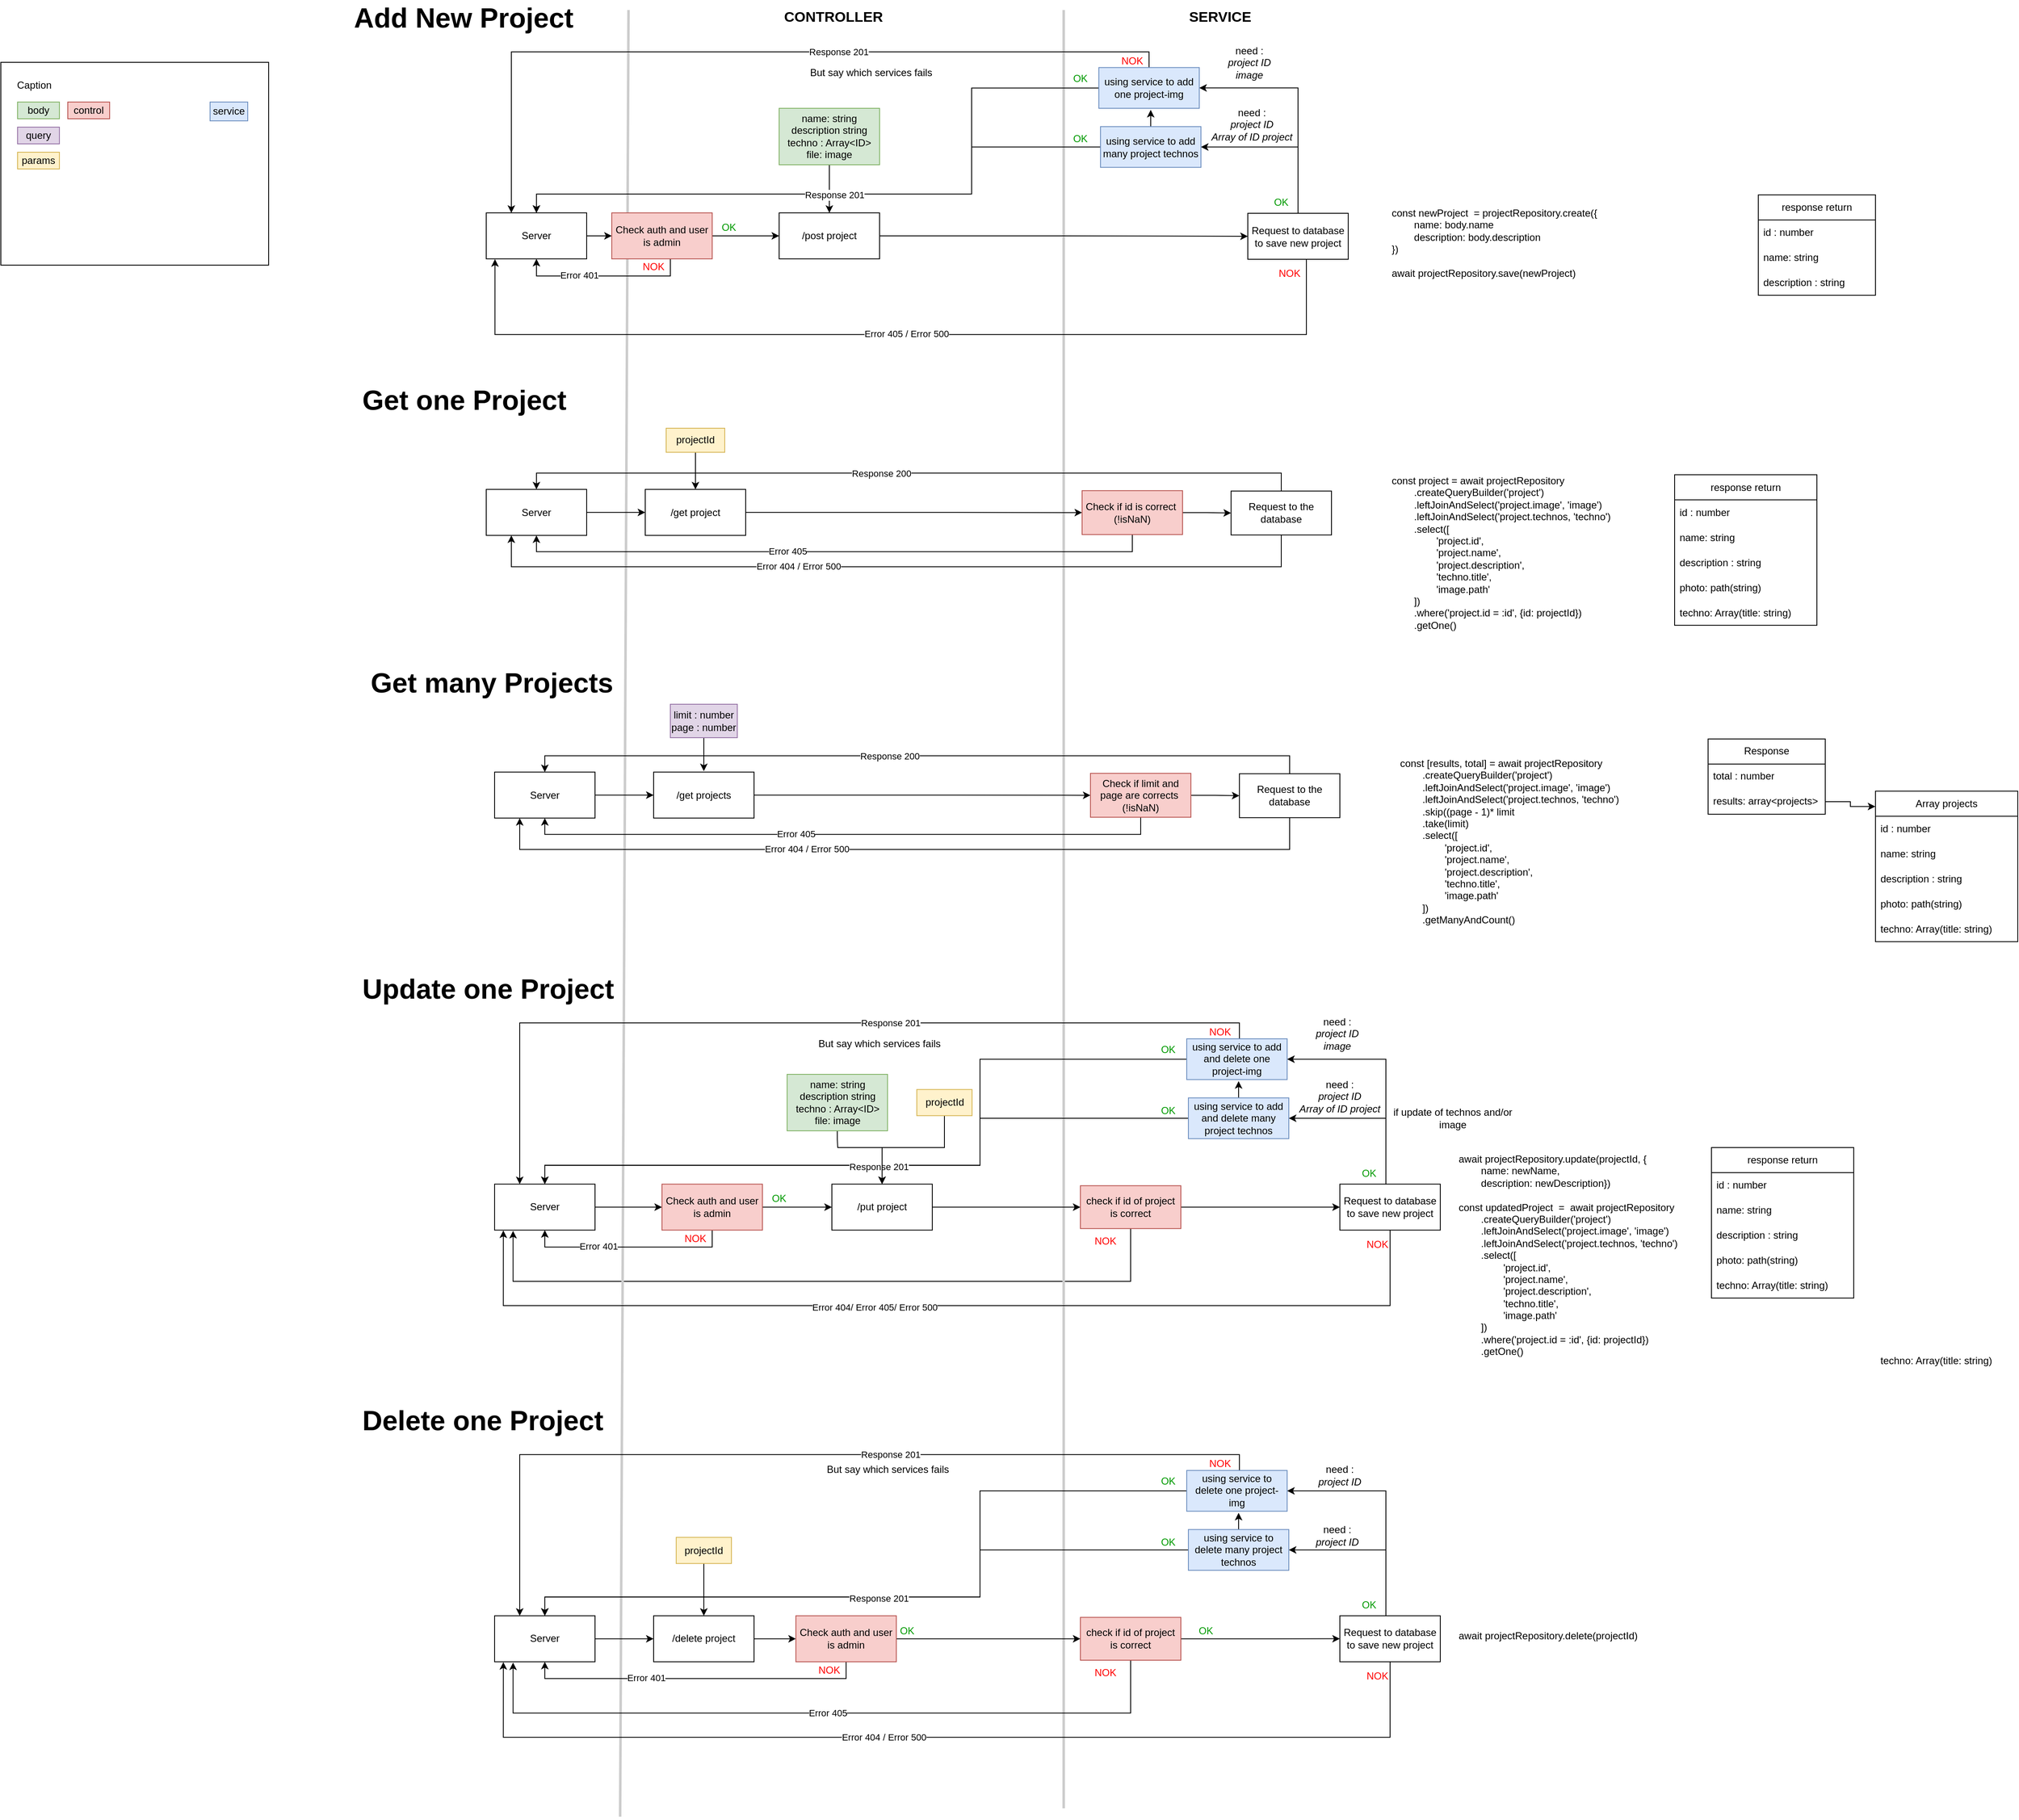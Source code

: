 <mxfile version="24.7.16">
  <diagram name="Page-1" id="Ivh299RitRnoYVwxjOdh">
    <mxGraphModel dx="2012" dy="632" grid="1" gridSize="10" guides="1" tooltips="1" connect="1" arrows="1" fold="1" page="1" pageScale="1" pageWidth="827" pageHeight="1169" math="0" shadow="0">
      <root>
        <mxCell id="0" />
        <mxCell id="1" parent="0" />
        <mxCell id="XzdNKWaJprYKKExX68f9-235" style="edgeStyle=orthogonalEdgeStyle;rounded=0;orthogonalLoop=1;jettySize=auto;html=1;entryX=0.184;entryY=1.016;entryDx=0;entryDy=0;entryPerimeter=0;" parent="1" source="XzdNKWaJprYKKExX68f9-232" target="XzdNKWaJprYKKExX68f9-179" edge="1">
          <mxGeometry relative="1" as="geometry">
            <Array as="points">
              <mxPoint x="790" y="1550" />
              <mxPoint x="52" y="1550" />
            </Array>
          </mxGeometry>
        </mxCell>
        <mxCell id="rn9WdZCYMhVPytGbhueB-17" value="" style="endArrow=none;html=1;rounded=0;strokeColor=#CCCCCC;strokeWidth=3;" parent="1" edge="1">
          <mxGeometry width="50" height="50" relative="1" as="geometry">
            <mxPoint x="710" y="2180" as="sourcePoint" />
            <mxPoint x="710" y="30" as="targetPoint" />
          </mxGeometry>
        </mxCell>
        <mxCell id="rn9WdZCYMhVPytGbhueB-10" value="" style="endArrow=none;html=1;rounded=0;strokeColor=#CCCCCC;strokeWidth=3;" parent="1" edge="1">
          <mxGeometry width="50" height="50" relative="1" as="geometry">
            <mxPoint x="180" y="2190" as="sourcePoint" />
            <mxPoint x="190" y="30" as="targetPoint" />
          </mxGeometry>
        </mxCell>
        <mxCell id="rn9WdZCYMhVPytGbhueB-57" value="" style="rounded=0;whiteSpace=wrap;html=1;" parent="1" vertex="1">
          <mxGeometry x="-560" y="92.5" width="320" height="242.5" as="geometry" />
        </mxCell>
        <mxCell id="rn9WdZCYMhVPytGbhueB-3" style="edgeStyle=orthogonalEdgeStyle;rounded=0;orthogonalLoop=1;jettySize=auto;html=1;entryX=0;entryY=0.5;entryDx=0;entryDy=0;" parent="1" source="rn9WdZCYMhVPytGbhueB-9" target="rn9WdZCYMhVPytGbhueB-2" edge="1">
          <mxGeometry relative="1" as="geometry" />
        </mxCell>
        <mxCell id="rn9WdZCYMhVPytGbhueB-1" value="Server" style="rounded=0;whiteSpace=wrap;html=1;" parent="1" vertex="1">
          <mxGeometry x="20" y="272.5" width="120" height="55" as="geometry" />
        </mxCell>
        <mxCell id="qWGvEcqqjkuzQpzyI-Ct-2" style="edgeStyle=orthogonalEdgeStyle;rounded=0;orthogonalLoop=1;jettySize=auto;html=1;entryX=0;entryY=0.5;entryDx=0;entryDy=0;" edge="1" parent="1" source="rn9WdZCYMhVPytGbhueB-2" target="rn9WdZCYMhVPytGbhueB-33">
          <mxGeometry relative="1" as="geometry">
            <mxPoint x="560" y="300" as="targetPoint" />
          </mxGeometry>
        </mxCell>
        <mxCell id="rn9WdZCYMhVPytGbhueB-2" value="/post project" style="rounded=0;whiteSpace=wrap;html=1;" parent="1" vertex="1">
          <mxGeometry x="370" y="272.5" width="120" height="55" as="geometry" />
        </mxCell>
        <mxCell id="rn9WdZCYMhVPytGbhueB-5" style="edgeStyle=orthogonalEdgeStyle;rounded=0;orthogonalLoop=1;jettySize=auto;html=1;" parent="1" source="rn9WdZCYMhVPytGbhueB-4" target="rn9WdZCYMhVPytGbhueB-2" edge="1">
          <mxGeometry relative="1" as="geometry" />
        </mxCell>
        <mxCell id="rn9WdZCYMhVPytGbhueB-4" value="name: string&lt;div&gt;description string&lt;/div&gt;&lt;div&gt;techno : Array&amp;lt;ID&amp;gt;&lt;/div&gt;&lt;div&gt;file: image&lt;/div&gt;" style="rounded=0;whiteSpace=wrap;html=1;fillColor=#d5e8d4;strokeColor=#82b366;" parent="1" vertex="1">
          <mxGeometry x="370" y="147.5" width="120" height="67.5" as="geometry" />
        </mxCell>
        <mxCell id="rn9WdZCYMhVPytGbhueB-6" value="body" style="rounded=0;whiteSpace=wrap;html=1;fillColor=#d5e8d4;strokeColor=#82b366;" parent="1" vertex="1">
          <mxGeometry x="-540" y="140" width="50" height="20" as="geometry" />
        </mxCell>
        <mxCell id="rn9WdZCYMhVPytGbhueB-7" value="query" style="rounded=0;whiteSpace=wrap;html=1;fillColor=#e1d5e7;strokeColor=#9673a6;" parent="1" vertex="1">
          <mxGeometry x="-540" y="170" width="50" height="20" as="geometry" />
        </mxCell>
        <mxCell id="rn9WdZCYMhVPytGbhueB-8" value="params" style="rounded=0;whiteSpace=wrap;html=1;fillColor=#fff2cc;strokeColor=#d6b656;" parent="1" vertex="1">
          <mxGeometry x="-540" y="200" width="50" height="20" as="geometry" />
        </mxCell>
        <mxCell id="rn9WdZCYMhVPytGbhueB-13" style="edgeStyle=orthogonalEdgeStyle;rounded=0;orthogonalLoop=1;jettySize=auto;html=1;entryX=0.5;entryY=1;entryDx=0;entryDy=0;" parent="1" source="rn9WdZCYMhVPytGbhueB-9" target="rn9WdZCYMhVPytGbhueB-1" edge="1">
          <mxGeometry relative="1" as="geometry">
            <Array as="points">
              <mxPoint x="240" y="348" />
              <mxPoint x="80" y="348" />
            </Array>
          </mxGeometry>
        </mxCell>
        <mxCell id="rn9WdZCYMhVPytGbhueB-18" value="Error 401" style="edgeLabel;html=1;align=center;verticalAlign=middle;resizable=0;points=[];" parent="rn9WdZCYMhVPytGbhueB-13" vertex="1" connectable="0">
          <mxGeometry x="0.296" y="-1" relative="1" as="geometry">
            <mxPoint as="offset" />
          </mxGeometry>
        </mxCell>
        <mxCell id="rn9WdZCYMhVPytGbhueB-11" value="&lt;font style=&quot;font-size: 17px;&quot;&gt;CONTROLLER&lt;/font&gt;" style="text;html=1;align=center;verticalAlign=middle;whiteSpace=wrap;rounded=0;fontStyle=1" parent="1" vertex="1">
          <mxGeometry x="360" y="18.75" width="150" height="40" as="geometry" />
        </mxCell>
        <mxCell id="rn9WdZCYMhVPytGbhueB-12" value="control" style="rounded=0;whiteSpace=wrap;html=1;fillColor=#f8cecc;strokeColor=#b85450;" parent="1" vertex="1">
          <mxGeometry x="-480" y="140" width="50" height="20" as="geometry" />
        </mxCell>
        <mxCell id="rn9WdZCYMhVPytGbhueB-14" value="NOK" style="text;html=1;align=center;verticalAlign=middle;whiteSpace=wrap;rounded=0;fontColor=#FF0000;" parent="1" vertex="1">
          <mxGeometry x="190" y="321.5" width="60" height="30" as="geometry" />
        </mxCell>
        <mxCell id="rn9WdZCYMhVPytGbhueB-19" value="&lt;font style=&quot;font-size: 17px;&quot;&gt;SERVICE&lt;/font&gt;" style="text;html=1;align=center;verticalAlign=middle;whiteSpace=wrap;rounded=0;fontStyle=1" parent="1" vertex="1">
          <mxGeometry x="822" y="18.75" width="150" height="40" as="geometry" />
        </mxCell>
        <mxCell id="rn9WdZCYMhVPytGbhueB-26" value="OK" style="text;html=1;align=center;verticalAlign=middle;whiteSpace=wrap;rounded=0;fontColor=#009900;" parent="1" vertex="1">
          <mxGeometry x="280" y="275" width="60" height="30" as="geometry" />
        </mxCell>
        <mxCell id="XzdNKWaJprYKKExX68f9-53" style="edgeStyle=orthogonalEdgeStyle;rounded=0;orthogonalLoop=1;jettySize=auto;html=1;entryX=1;entryY=0.5;entryDx=0;entryDy=0;" parent="1" source="rn9WdZCYMhVPytGbhueB-33" target="XzdNKWaJprYKKExX68f9-51" edge="1">
          <mxGeometry relative="1" as="geometry">
            <Array as="points">
              <mxPoint x="990" y="194" />
            </Array>
          </mxGeometry>
        </mxCell>
        <mxCell id="XzdNKWaJprYKKExX68f9-54" style="edgeStyle=orthogonalEdgeStyle;rounded=0;orthogonalLoop=1;jettySize=auto;html=1;entryX=1;entryY=0.5;entryDx=0;entryDy=0;" parent="1" source="rn9WdZCYMhVPytGbhueB-33" target="XzdNKWaJprYKKExX68f9-52" edge="1">
          <mxGeometry relative="1" as="geometry">
            <Array as="points">
              <mxPoint x="990" y="123" />
            </Array>
          </mxGeometry>
        </mxCell>
        <mxCell id="rn9WdZCYMhVPytGbhueB-33" value="Request to database to save new project" style="rounded=0;whiteSpace=wrap;html=1;" parent="1" vertex="1">
          <mxGeometry x="930" y="273" width="120" height="55" as="geometry" />
        </mxCell>
        <mxCell id="rn9WdZCYMhVPytGbhueB-46" style="edgeStyle=orthogonalEdgeStyle;rounded=0;orthogonalLoop=1;jettySize=auto;html=1;entryX=0.087;entryY=1.007;entryDx=0;entryDy=0;entryPerimeter=0;" parent="1" source="rn9WdZCYMhVPytGbhueB-33" target="rn9WdZCYMhVPytGbhueB-1" edge="1">
          <mxGeometry relative="1" as="geometry">
            <Array as="points">
              <mxPoint x="1000" y="418" />
              <mxPoint x="30" y="418" />
            </Array>
          </mxGeometry>
        </mxCell>
        <mxCell id="qWGvEcqqjkuzQpzyI-Ct-7" value="Error 405 / Error 500" style="edgeLabel;html=1;align=center;verticalAlign=middle;resizable=0;points=[];" vertex="1" connectable="0" parent="rn9WdZCYMhVPytGbhueB-46">
          <mxGeometry x="-0.011" y="-1" relative="1" as="geometry">
            <mxPoint as="offset" />
          </mxGeometry>
        </mxCell>
        <mxCell id="rn9WdZCYMhVPytGbhueB-47" value="NOK" style="text;html=1;align=center;verticalAlign=middle;whiteSpace=wrap;rounded=0;fontColor=#FF0000;" parent="1" vertex="1">
          <mxGeometry x="950" y="330" width="60" height="30" as="geometry" />
        </mxCell>
        <mxCell id="rn9WdZCYMhVPytGbhueB-52" value="response return" style="swimlane;fontStyle=0;childLayout=stackLayout;horizontal=1;startSize=30;horizontalStack=0;resizeParent=1;resizeParentMax=0;resizeLast=0;collapsible=1;marginBottom=0;whiteSpace=wrap;html=1;" parent="1" vertex="1">
          <mxGeometry x="1540" y="251" width="140" height="120" as="geometry" />
        </mxCell>
        <mxCell id="rn9WdZCYMhVPytGbhueB-53" value="id : number" style="text;strokeColor=none;fillColor=none;align=left;verticalAlign=middle;spacingLeft=4;spacingRight=4;overflow=hidden;points=[[0,0.5],[1,0.5]];portConstraint=eastwest;rotatable=0;whiteSpace=wrap;html=1;" parent="rn9WdZCYMhVPytGbhueB-52" vertex="1">
          <mxGeometry y="30" width="140" height="30" as="geometry" />
        </mxCell>
        <mxCell id="rn9WdZCYMhVPytGbhueB-54" value="name: string" style="text;strokeColor=none;fillColor=none;align=left;verticalAlign=middle;spacingLeft=4;spacingRight=4;overflow=hidden;points=[[0,0.5],[1,0.5]];portConstraint=eastwest;rotatable=0;whiteSpace=wrap;html=1;" parent="rn9WdZCYMhVPytGbhueB-52" vertex="1">
          <mxGeometry y="60" width="140" height="30" as="geometry" />
        </mxCell>
        <mxCell id="rn9WdZCYMhVPytGbhueB-55" value="description : string" style="text;strokeColor=none;fillColor=none;align=left;verticalAlign=middle;spacingLeft=4;spacingRight=4;overflow=hidden;points=[[0,0.5],[1,0.5]];portConstraint=eastwest;rotatable=0;whiteSpace=wrap;html=1;" parent="rn9WdZCYMhVPytGbhueB-52" vertex="1">
          <mxGeometry y="90" width="140" height="30" as="geometry" />
        </mxCell>
        <mxCell id="rn9WdZCYMhVPytGbhueB-56" value="Add New Project" style="text;html=1;align=left;verticalAlign=middle;whiteSpace=wrap;rounded=0;fontStyle=1;fontSize=33;" parent="1" vertex="1">
          <mxGeometry x="-140" y="23.75" width="380" height="30" as="geometry" />
        </mxCell>
        <mxCell id="rn9WdZCYMhVPytGbhueB-58" value="Caption" style="text;html=1;align=center;verticalAlign=middle;whiteSpace=wrap;rounded=0;" parent="1" vertex="1">
          <mxGeometry x="-550" y="105" width="60" height="30" as="geometry" />
        </mxCell>
        <mxCell id="rn9WdZCYMhVPytGbhueB-59" value="OK" style="text;html=1;align=center;verticalAlign=middle;whiteSpace=wrap;rounded=0;fontColor=#009900;" parent="1" vertex="1">
          <mxGeometry x="940" y="245" width="60" height="30" as="geometry" />
        </mxCell>
        <mxCell id="XzdNKWaJprYKKExX68f9-50" value="service" style="rounded=0;whiteSpace=wrap;html=1;fillColor=#dae8fc;strokeColor=#6c8ebf;" parent="1" vertex="1">
          <mxGeometry x="-310" y="140" width="45" height="22.5" as="geometry" />
        </mxCell>
        <mxCell id="XzdNKWaJprYKKExX68f9-57" style="edgeStyle=orthogonalEdgeStyle;rounded=0;orthogonalLoop=1;jettySize=auto;html=1;" parent="1" source="XzdNKWaJprYKKExX68f9-51" target="rn9WdZCYMhVPytGbhueB-1" edge="1">
          <mxGeometry relative="1" as="geometry">
            <Array as="points">
              <mxPoint x="600" y="194" />
              <mxPoint x="600" y="250" />
              <mxPoint x="80" y="250" />
            </Array>
          </mxGeometry>
        </mxCell>
        <mxCell id="XzdNKWaJprYKKExX68f9-66" style="edgeStyle=orthogonalEdgeStyle;rounded=0;orthogonalLoop=1;jettySize=auto;html=1;" parent="1" source="XzdNKWaJprYKKExX68f9-51" edge="1">
          <mxGeometry relative="1" as="geometry">
            <mxPoint x="814" y="150" as="targetPoint" />
          </mxGeometry>
        </mxCell>
        <mxCell id="XzdNKWaJprYKKExX68f9-51" value="using service to add many project technos" style="rounded=0;whiteSpace=wrap;html=1;fillColor=#dae8fc;strokeColor=#6c8ebf;" parent="1" vertex="1">
          <mxGeometry x="754" y="169.38" width="120" height="48.75" as="geometry" />
        </mxCell>
        <mxCell id="XzdNKWaJprYKKExX68f9-58" style="edgeStyle=orthogonalEdgeStyle;rounded=0;orthogonalLoop=1;jettySize=auto;html=1;" parent="1" source="XzdNKWaJprYKKExX68f9-52" target="rn9WdZCYMhVPytGbhueB-1" edge="1">
          <mxGeometry relative="1" as="geometry">
            <Array as="points">
              <mxPoint x="600" y="123" />
              <mxPoint x="600" y="250" />
              <mxPoint x="80" y="250" />
            </Array>
          </mxGeometry>
        </mxCell>
        <mxCell id="XzdNKWaJprYKKExX68f9-59" value="Response 201" style="edgeLabel;html=1;align=center;verticalAlign=middle;resizable=0;points=[];" parent="XzdNKWaJprYKKExX68f9-58" vertex="1" connectable="0">
          <mxGeometry x="0.08" y="1" relative="1" as="geometry">
            <mxPoint as="offset" />
          </mxGeometry>
        </mxCell>
        <mxCell id="XzdNKWaJprYKKExX68f9-68" style="edgeStyle=orthogonalEdgeStyle;rounded=0;orthogonalLoop=1;jettySize=auto;html=1;entryX=0.25;entryY=0;entryDx=0;entryDy=0;" parent="1" source="XzdNKWaJprYKKExX68f9-52" target="rn9WdZCYMhVPytGbhueB-1" edge="1">
          <mxGeometry relative="1" as="geometry">
            <Array as="points">
              <mxPoint x="812" y="80" />
              <mxPoint x="50" y="80" />
            </Array>
          </mxGeometry>
        </mxCell>
        <mxCell id="XzdNKWaJprYKKExX68f9-73" value="Response 201" style="edgeLabel;html=1;align=center;verticalAlign=middle;resizable=0;points=[];" parent="XzdNKWaJprYKKExX68f9-68" vertex="1" connectable="0">
          <mxGeometry x="-0.07" y="2" relative="1" as="geometry">
            <mxPoint x="62" y="-2" as="offset" />
          </mxGeometry>
        </mxCell>
        <mxCell id="XzdNKWaJprYKKExX68f9-52" value="using service to add one project-img" style="rounded=0;whiteSpace=wrap;html=1;fillColor=#dae8fc;strokeColor=#6c8ebf;" parent="1" vertex="1">
          <mxGeometry x="752" y="98.75" width="120" height="48.75" as="geometry" />
        </mxCell>
        <mxCell id="XzdNKWaJprYKKExX68f9-55" value="need :&lt;div&gt;&lt;i&gt;project ID&lt;/i&gt;&lt;/div&gt;&lt;div&gt;&lt;i&gt;image&lt;/i&gt;&lt;/div&gt;" style="text;html=1;align=center;verticalAlign=middle;whiteSpace=wrap;rounded=0;" parent="1" vertex="1">
          <mxGeometry x="882" y="63.75" width="100" height="58.75" as="geometry" />
        </mxCell>
        <mxCell id="XzdNKWaJprYKKExX68f9-56" value="need :&lt;div&gt;&lt;i&gt;project ID&lt;/i&gt;&lt;/div&gt;&lt;div&gt;&lt;i&gt;Array of ID project&lt;/i&gt;&lt;/div&gt;" style="text;html=1;align=center;verticalAlign=middle;whiteSpace=wrap;rounded=0;" parent="1" vertex="1">
          <mxGeometry x="885" y="138.12" width="100" height="58.75" as="geometry" />
        </mxCell>
        <mxCell id="XzdNKWaJprYKKExX68f9-60" value="OK" style="text;html=1;align=center;verticalAlign=middle;whiteSpace=wrap;rounded=0;fontColor=#009900;" parent="1" vertex="1">
          <mxGeometry x="700" y="169.38" width="60" height="30" as="geometry" />
        </mxCell>
        <mxCell id="XzdNKWaJprYKKExX68f9-61" value="OK" style="text;html=1;align=center;verticalAlign=middle;whiteSpace=wrap;rounded=0;fontColor=#009900;" parent="1" vertex="1">
          <mxGeometry x="700" y="96.5" width="60" height="30" as="geometry" />
        </mxCell>
        <mxCell id="XzdNKWaJprYKKExX68f9-69" value="NOK" style="text;html=1;align=center;verticalAlign=middle;whiteSpace=wrap;rounded=0;fontColor=#FF0000;" parent="1" vertex="1">
          <mxGeometry x="762" y="76" width="60" height="30" as="geometry" />
        </mxCell>
        <mxCell id="XzdNKWaJprYKKExX68f9-74" value="But say which services fails" style="text;html=1;align=center;verticalAlign=middle;whiteSpace=wrap;rounded=0;" parent="1" vertex="1">
          <mxGeometry x="400" y="90" width="160" height="30" as="geometry" />
        </mxCell>
        <mxCell id="XzdNKWaJprYKKExX68f9-75" style="edgeStyle=orthogonalEdgeStyle;rounded=0;orthogonalLoop=1;jettySize=auto;html=1;entryX=0;entryY=0.5;entryDx=0;entryDy=0;" parent="1" source="XzdNKWaJprYKKExX68f9-76" target="XzdNKWaJprYKKExX68f9-78" edge="1">
          <mxGeometry relative="1" as="geometry" />
        </mxCell>
        <mxCell id="XzdNKWaJprYKKExX68f9-76" value="Server" style="rounded=0;whiteSpace=wrap;html=1;" parent="1" vertex="1">
          <mxGeometry x="20" y="603.12" width="120" height="55" as="geometry" />
        </mxCell>
        <mxCell id="XzdNKWaJprYKKExX68f9-135" style="edgeStyle=orthogonalEdgeStyle;rounded=0;orthogonalLoop=1;jettySize=auto;html=1;" parent="1" source="XzdNKWaJprYKKExX68f9-78" target="XzdNKWaJprYKKExX68f9-132" edge="1">
          <mxGeometry relative="1" as="geometry" />
        </mxCell>
        <mxCell id="XzdNKWaJprYKKExX68f9-78" value="/get project" style="rounded=0;whiteSpace=wrap;html=1;" parent="1" vertex="1">
          <mxGeometry x="210" y="603.12" width="120" height="55" as="geometry" />
        </mxCell>
        <mxCell id="XzdNKWaJprYKKExX68f9-110" value="response return" style="swimlane;fontStyle=0;childLayout=stackLayout;horizontal=1;startSize=30;horizontalStack=0;resizeParent=1;resizeParentMax=0;resizeLast=0;collapsible=1;marginBottom=0;whiteSpace=wrap;html=1;" parent="1" vertex="1">
          <mxGeometry x="1440" y="585.62" width="170" height="180" as="geometry" />
        </mxCell>
        <mxCell id="XzdNKWaJprYKKExX68f9-111" value="id : number" style="text;strokeColor=none;fillColor=none;align=left;verticalAlign=middle;spacingLeft=4;spacingRight=4;overflow=hidden;points=[[0,0.5],[1,0.5]];portConstraint=eastwest;rotatable=0;whiteSpace=wrap;html=1;" parent="XzdNKWaJprYKKExX68f9-110" vertex="1">
          <mxGeometry y="30" width="170" height="30" as="geometry" />
        </mxCell>
        <mxCell id="XzdNKWaJprYKKExX68f9-112" value="name: string" style="text;strokeColor=none;fillColor=none;align=left;verticalAlign=middle;spacingLeft=4;spacingRight=4;overflow=hidden;points=[[0,0.5],[1,0.5]];portConstraint=eastwest;rotatable=0;whiteSpace=wrap;html=1;" parent="XzdNKWaJprYKKExX68f9-110" vertex="1">
          <mxGeometry y="60" width="170" height="30" as="geometry" />
        </mxCell>
        <mxCell id="XzdNKWaJprYKKExX68f9-113" value="description : string" style="text;strokeColor=none;fillColor=none;align=left;verticalAlign=middle;spacingLeft=4;spacingRight=4;overflow=hidden;points=[[0,0.5],[1,0.5]];portConstraint=eastwest;rotatable=0;whiteSpace=wrap;html=1;" parent="XzdNKWaJprYKKExX68f9-110" vertex="1">
          <mxGeometry y="90" width="170" height="30" as="geometry" />
        </mxCell>
        <mxCell id="XzdNKWaJprYKKExX68f9-145" value="photo: path(string)" style="text;strokeColor=none;fillColor=none;align=left;verticalAlign=middle;spacingLeft=4;spacingRight=4;overflow=hidden;points=[[0,0.5],[1,0.5]];portConstraint=eastwest;rotatable=0;whiteSpace=wrap;html=1;" parent="XzdNKWaJprYKKExX68f9-110" vertex="1">
          <mxGeometry y="120" width="170" height="30" as="geometry" />
        </mxCell>
        <mxCell id="XzdNKWaJprYKKExX68f9-146" value="techno: Array(title: string)" style="text;strokeColor=none;fillColor=none;align=left;verticalAlign=middle;spacingLeft=4;spacingRight=4;overflow=hidden;points=[[0,0.5],[1,0.5]];portConstraint=eastwest;rotatable=0;whiteSpace=wrap;html=1;" parent="XzdNKWaJprYKKExX68f9-110" vertex="1">
          <mxGeometry y="150" width="170" height="30" as="geometry" />
        </mxCell>
        <mxCell id="XzdNKWaJprYKKExX68f9-114" value="Get one Project" style="text;html=1;align=left;verticalAlign=middle;whiteSpace=wrap;rounded=0;fontStyle=1;fontSize=33;" parent="1" vertex="1">
          <mxGeometry x="-130" y="482" width="380" height="28" as="geometry" />
        </mxCell>
        <mxCell id="XzdNKWaJprYKKExX68f9-131" style="edgeStyle=orthogonalEdgeStyle;rounded=0;orthogonalLoop=1;jettySize=auto;html=1;entryX=0.5;entryY=0;entryDx=0;entryDy=0;" parent="1" source="XzdNKWaJprYKKExX68f9-130" target="XzdNKWaJprYKKExX68f9-78" edge="1">
          <mxGeometry relative="1" as="geometry" />
        </mxCell>
        <mxCell id="XzdNKWaJprYKKExX68f9-130" value="projectId" style="rounded=0;whiteSpace=wrap;html=1;fillColor=#fff2cc;strokeColor=#d6b656;" parent="1" vertex="1">
          <mxGeometry x="235" y="530" width="70" height="28.76" as="geometry" />
        </mxCell>
        <mxCell id="XzdNKWaJprYKKExX68f9-136" style="edgeStyle=orthogonalEdgeStyle;rounded=0;orthogonalLoop=1;jettySize=auto;html=1;entryX=0.5;entryY=1;entryDx=0;entryDy=0;" parent="1" source="XzdNKWaJprYKKExX68f9-132" target="XzdNKWaJprYKKExX68f9-76" edge="1">
          <mxGeometry relative="1" as="geometry">
            <Array as="points">
              <mxPoint x="792" y="677.62" />
              <mxPoint x="80" y="677.62" />
            </Array>
          </mxGeometry>
        </mxCell>
        <mxCell id="XzdNKWaJprYKKExX68f9-137" value="Error 405" style="edgeLabel;html=1;align=center;verticalAlign=middle;resizable=0;points=[];" parent="XzdNKWaJprYKKExX68f9-136" vertex="1" connectable="0">
          <mxGeometry x="0.15" y="2" relative="1" as="geometry">
            <mxPoint y="-3" as="offset" />
          </mxGeometry>
        </mxCell>
        <mxCell id="XzdNKWaJprYKKExX68f9-142" style="edgeStyle=orthogonalEdgeStyle;rounded=0;orthogonalLoop=1;jettySize=auto;html=1;entryX=0;entryY=0.5;entryDx=0;entryDy=0;" parent="1" source="XzdNKWaJprYKKExX68f9-132" target="XzdNKWaJprYKKExX68f9-133" edge="1">
          <mxGeometry relative="1" as="geometry" />
        </mxCell>
        <mxCell id="XzdNKWaJprYKKExX68f9-132" value="Check if id is correct&amp;nbsp;&lt;br&gt;(!isNaN)" style="rounded=0;whiteSpace=wrap;html=1;fillColor=#f8cecc;strokeColor=#b85450;" parent="1" vertex="1">
          <mxGeometry x="732" y="604.62" width="120" height="52.5" as="geometry" />
        </mxCell>
        <mxCell id="XzdNKWaJprYKKExX68f9-139" style="edgeStyle=orthogonalEdgeStyle;rounded=0;orthogonalLoop=1;jettySize=auto;html=1;entryX=0.25;entryY=1;entryDx=0;entryDy=0;" parent="1" source="XzdNKWaJprYKKExX68f9-133" target="XzdNKWaJprYKKExX68f9-76" edge="1">
          <mxGeometry relative="1" as="geometry">
            <Array as="points">
              <mxPoint x="970" y="695.62" />
              <mxPoint x="50" y="695.62" />
            </Array>
          </mxGeometry>
        </mxCell>
        <mxCell id="XzdNKWaJprYKKExX68f9-140" value="Error 404 / Error 500" style="edgeLabel;html=1;align=center;verticalAlign=middle;resizable=0;points=[];" parent="XzdNKWaJprYKKExX68f9-139" vertex="1" connectable="0">
          <mxGeometry x="0.236" y="-1" relative="1" as="geometry">
            <mxPoint as="offset" />
          </mxGeometry>
        </mxCell>
        <mxCell id="XzdNKWaJprYKKExX68f9-143" style="edgeStyle=orthogonalEdgeStyle;rounded=0;orthogonalLoop=1;jettySize=auto;html=1;entryX=0.5;entryY=0;entryDx=0;entryDy=0;" parent="1" source="XzdNKWaJprYKKExX68f9-133" target="XzdNKWaJprYKKExX68f9-76" edge="1">
          <mxGeometry relative="1" as="geometry">
            <Array as="points">
              <mxPoint x="970" y="583.62" />
              <mxPoint x="80" y="583.62" />
            </Array>
          </mxGeometry>
        </mxCell>
        <mxCell id="XzdNKWaJprYKKExX68f9-144" value="Response 200" style="edgeLabel;html=1;align=center;verticalAlign=middle;resizable=0;points=[];" parent="XzdNKWaJprYKKExX68f9-143" vertex="1" connectable="0">
          <mxGeometry x="0.074" relative="1" as="geometry">
            <mxPoint as="offset" />
          </mxGeometry>
        </mxCell>
        <mxCell id="XzdNKWaJprYKKExX68f9-133" value="Request to the database" style="rounded=0;whiteSpace=wrap;html=1;" parent="1" vertex="1">
          <mxGeometry x="910" y="605.12" width="120" height="52.5" as="geometry" />
        </mxCell>
        <mxCell id="XzdNKWaJprYKKExX68f9-134" value="&lt;div&gt;const project = await projectRepository&lt;/div&gt;&lt;div&gt;&lt;span style=&quot;white-space: pre;&quot;&gt;&#x9;&lt;/span&gt;.createQueryBuilder(&#39;project&#39;)&lt;br&gt;&lt;/div&gt;&lt;div&gt;&lt;span style=&quot;white-space: pre;&quot;&gt;&#x9;&lt;/span&gt;.leftJoinAndSelect(&#39;project.image&#39;, &#39;image&#39;)&lt;br&gt;&lt;/div&gt;&lt;div&gt;&lt;span style=&quot;white-space: pre;&quot;&gt;&#x9;&lt;/span&gt;.leftJoinAndSelect(&#39;project.technos, &#39;techno&#39;)&lt;br&gt;&lt;/div&gt;&lt;div&gt;&lt;span style=&quot;white-space: pre;&quot;&gt;&#x9;&lt;/span&gt;.select([&lt;/div&gt;&lt;div&gt;&lt;span style=&quot;white-space: pre;&quot;&gt;&#x9;&lt;/span&gt;&lt;span style=&quot;white-space: pre;&quot;&gt;&#x9;&lt;/span&gt;&#39;project.id&#39;,&lt;br&gt;&lt;/div&gt;&lt;div&gt;&lt;span style=&quot;white-space: pre;&quot;&gt;&#x9;&lt;/span&gt;&lt;span style=&quot;white-space: pre;&quot;&gt;&#x9;&lt;/span&gt;&#39;project.name&#39;,&lt;br&gt;&lt;/div&gt;&lt;div&gt;&lt;span style=&quot;white-space: pre;&quot;&gt;&#x9;&lt;/span&gt;&lt;span style=&quot;white-space: pre;&quot;&gt;&#x9;&lt;/span&gt;&#39;project.description&#39;,&lt;br&gt;&lt;/div&gt;&lt;div&gt;&lt;span style=&quot;white-space: pre;&quot;&gt;&#x9;&lt;/span&gt;&lt;span style=&quot;white-space: pre;&quot;&gt;&#x9;&lt;/span&gt;&#39;techno.title&#39;,&lt;br&gt;&lt;/div&gt;&lt;div&gt;&lt;span style=&quot;white-space: pre;&quot;&gt;&#x9;&lt;/span&gt;&lt;span style=&quot;white-space: pre;&quot;&gt;&#x9;&lt;/span&gt;&#39;image.path&#39;&lt;br&gt;&lt;/div&gt;&lt;div&gt;&lt;span style=&quot;white-space: pre;&quot;&gt;&#x9;&lt;/span&gt;])&lt;br&gt;&lt;/div&gt;&lt;div&gt;&lt;span style=&quot;white-space: pre;&quot;&gt;&#x9;&lt;/span&gt;.where(&#39;project.id = :id&#39;, {id: projectId})&lt;br&gt;&lt;/div&gt;&lt;div&gt;&lt;span style=&quot;white-space: pre;&quot;&gt;&#x9;&lt;/span&gt;.getOne()&lt;br&gt;&lt;/div&gt;" style="text;html=1;align=left;verticalAlign=top;whiteSpace=wrap;rounded=0;" parent="1" vertex="1">
          <mxGeometry x="1100" y="579.37" width="310" height="210.63" as="geometry" />
        </mxCell>
        <mxCell id="XzdNKWaJprYKKExX68f9-147" value="const newProject&amp;nbsp; = projectRepository.create({&lt;div&gt;&lt;span style=&quot;white-space: pre;&quot;&gt;&#x9;&lt;/span&gt;name: body.name&lt;br&gt;&lt;/div&gt;&lt;div&gt;&lt;span style=&quot;white-space: pre;&quot;&gt;&#x9;&lt;/span&gt;description: body.description&lt;br&gt;&lt;/div&gt;&lt;div&gt;})&lt;/div&gt;&lt;div&gt;&lt;br&gt;&lt;/div&gt;&lt;div&gt;await projectRepository.save(newProject)&lt;/div&gt;" style="text;html=1;align=left;verticalAlign=top;whiteSpace=wrap;rounded=0;" parent="1" vertex="1">
          <mxGeometry x="1100" y="258.75" width="350" height="101.25" as="geometry" />
        </mxCell>
        <mxCell id="XzdNKWaJprYKKExX68f9-148" style="edgeStyle=orthogonalEdgeStyle;rounded=0;orthogonalLoop=1;jettySize=auto;html=1;entryX=0;entryY=0.5;entryDx=0;entryDy=0;" parent="1" source="XzdNKWaJprYKKExX68f9-149" target="XzdNKWaJprYKKExX68f9-151" edge="1">
          <mxGeometry relative="1" as="geometry" />
        </mxCell>
        <mxCell id="XzdNKWaJprYKKExX68f9-149" value="Server" style="rounded=0;whiteSpace=wrap;html=1;" parent="1" vertex="1">
          <mxGeometry x="30" y="941.12" width="120" height="55" as="geometry" />
        </mxCell>
        <mxCell id="XzdNKWaJprYKKExX68f9-150" style="edgeStyle=orthogonalEdgeStyle;rounded=0;orthogonalLoop=1;jettySize=auto;html=1;" parent="1" source="XzdNKWaJprYKKExX68f9-151" target="XzdNKWaJprYKKExX68f9-164" edge="1">
          <mxGeometry relative="1" as="geometry" />
        </mxCell>
        <mxCell id="XzdNKWaJprYKKExX68f9-151" value="/get projects" style="rounded=0;whiteSpace=wrap;html=1;" parent="1" vertex="1">
          <mxGeometry x="220" y="941.12" width="120" height="55" as="geometry" />
        </mxCell>
        <mxCell id="XzdNKWaJprYKKExX68f9-152" value="Array projects" style="swimlane;fontStyle=0;childLayout=stackLayout;horizontal=1;startSize=30;horizontalStack=0;resizeParent=1;resizeParentMax=0;resizeLast=0;collapsible=1;marginBottom=0;whiteSpace=wrap;html=1;" parent="1" vertex="1">
          <mxGeometry x="1680" y="963.91" width="170" height="180" as="geometry" />
        </mxCell>
        <mxCell id="XzdNKWaJprYKKExX68f9-153" value="id : number" style="text;strokeColor=none;fillColor=none;align=left;verticalAlign=middle;spacingLeft=4;spacingRight=4;overflow=hidden;points=[[0,0.5],[1,0.5]];portConstraint=eastwest;rotatable=0;whiteSpace=wrap;html=1;" parent="XzdNKWaJprYKKExX68f9-152" vertex="1">
          <mxGeometry y="30" width="170" height="30" as="geometry" />
        </mxCell>
        <mxCell id="XzdNKWaJprYKKExX68f9-154" value="name: string" style="text;strokeColor=none;fillColor=none;align=left;verticalAlign=middle;spacingLeft=4;spacingRight=4;overflow=hidden;points=[[0,0.5],[1,0.5]];portConstraint=eastwest;rotatable=0;whiteSpace=wrap;html=1;" parent="XzdNKWaJprYKKExX68f9-152" vertex="1">
          <mxGeometry y="60" width="170" height="30" as="geometry" />
        </mxCell>
        <mxCell id="XzdNKWaJprYKKExX68f9-155" value="description : string" style="text;strokeColor=none;fillColor=none;align=left;verticalAlign=middle;spacingLeft=4;spacingRight=4;overflow=hidden;points=[[0,0.5],[1,0.5]];portConstraint=eastwest;rotatable=0;whiteSpace=wrap;html=1;" parent="XzdNKWaJprYKKExX68f9-152" vertex="1">
          <mxGeometry y="90" width="170" height="30" as="geometry" />
        </mxCell>
        <mxCell id="XzdNKWaJprYKKExX68f9-156" value="photo: path(string)" style="text;strokeColor=none;fillColor=none;align=left;verticalAlign=middle;spacingLeft=4;spacingRight=4;overflow=hidden;points=[[0,0.5],[1,0.5]];portConstraint=eastwest;rotatable=0;whiteSpace=wrap;html=1;" parent="XzdNKWaJprYKKExX68f9-152" vertex="1">
          <mxGeometry y="120" width="170" height="30" as="geometry" />
        </mxCell>
        <mxCell id="XzdNKWaJprYKKExX68f9-157" value="techno: Array(title: string)" style="text;strokeColor=none;fillColor=none;align=left;verticalAlign=middle;spacingLeft=4;spacingRight=4;overflow=hidden;points=[[0,0.5],[1,0.5]];portConstraint=eastwest;rotatable=0;whiteSpace=wrap;html=1;" parent="XzdNKWaJprYKKExX68f9-152" vertex="1">
          <mxGeometry y="150" width="170" height="30" as="geometry" />
        </mxCell>
        <mxCell id="XzdNKWaJprYKKExX68f9-158" value="Get many Projects" style="text;html=1;align=left;verticalAlign=middle;whiteSpace=wrap;rounded=0;fontStyle=1;fontSize=33;" parent="1" vertex="1">
          <mxGeometry x="-120" y="820" width="380" height="28" as="geometry" />
        </mxCell>
        <mxCell id="XzdNKWaJprYKKExX68f9-161" style="edgeStyle=orthogonalEdgeStyle;rounded=0;orthogonalLoop=1;jettySize=auto;html=1;entryX=0.5;entryY=1;entryDx=0;entryDy=0;" parent="1" source="XzdNKWaJprYKKExX68f9-164" target="XzdNKWaJprYKKExX68f9-149" edge="1">
          <mxGeometry relative="1" as="geometry">
            <Array as="points">
              <mxPoint x="802" y="1015.62" />
              <mxPoint x="90" y="1015.62" />
            </Array>
          </mxGeometry>
        </mxCell>
        <mxCell id="XzdNKWaJprYKKExX68f9-162" value="Error 405" style="edgeLabel;html=1;align=center;verticalAlign=middle;resizable=0;points=[];" parent="XzdNKWaJprYKKExX68f9-161" vertex="1" connectable="0">
          <mxGeometry x="0.15" y="2" relative="1" as="geometry">
            <mxPoint y="-3" as="offset" />
          </mxGeometry>
        </mxCell>
        <mxCell id="XzdNKWaJprYKKExX68f9-163" style="edgeStyle=orthogonalEdgeStyle;rounded=0;orthogonalLoop=1;jettySize=auto;html=1;entryX=0;entryY=0.5;entryDx=0;entryDy=0;" parent="1" source="XzdNKWaJprYKKExX68f9-164" target="XzdNKWaJprYKKExX68f9-169" edge="1">
          <mxGeometry relative="1" as="geometry" />
        </mxCell>
        <mxCell id="XzdNKWaJprYKKExX68f9-164" value="Check if limit and page are corrects&amp;nbsp;&lt;br&gt;(!isNaN)" style="rounded=0;whiteSpace=wrap;html=1;fillColor=#f8cecc;strokeColor=#b85450;" parent="1" vertex="1">
          <mxGeometry x="742" y="942.62" width="120" height="52.5" as="geometry" />
        </mxCell>
        <mxCell id="XzdNKWaJprYKKExX68f9-165" style="edgeStyle=orthogonalEdgeStyle;rounded=0;orthogonalLoop=1;jettySize=auto;html=1;entryX=0.25;entryY=1;entryDx=0;entryDy=0;" parent="1" source="XzdNKWaJprYKKExX68f9-169" target="XzdNKWaJprYKKExX68f9-149" edge="1">
          <mxGeometry relative="1" as="geometry">
            <Array as="points">
              <mxPoint x="980" y="1033.62" />
              <mxPoint x="60" y="1033.62" />
            </Array>
          </mxGeometry>
        </mxCell>
        <mxCell id="XzdNKWaJprYKKExX68f9-166" value="Error 404 / Error 500" style="edgeLabel;html=1;align=center;verticalAlign=middle;resizable=0;points=[];" parent="XzdNKWaJprYKKExX68f9-165" vertex="1" connectable="0">
          <mxGeometry x="0.236" y="-1" relative="1" as="geometry">
            <mxPoint as="offset" />
          </mxGeometry>
        </mxCell>
        <mxCell id="XzdNKWaJprYKKExX68f9-167" style="edgeStyle=orthogonalEdgeStyle;rounded=0;orthogonalLoop=1;jettySize=auto;html=1;entryX=0.5;entryY=0;entryDx=0;entryDy=0;" parent="1" source="XzdNKWaJprYKKExX68f9-169" target="XzdNKWaJprYKKExX68f9-149" edge="1">
          <mxGeometry relative="1" as="geometry">
            <Array as="points">
              <mxPoint x="980" y="921.62" />
              <mxPoint x="90" y="921.62" />
            </Array>
          </mxGeometry>
        </mxCell>
        <mxCell id="XzdNKWaJprYKKExX68f9-168" value="Response 200" style="edgeLabel;html=1;align=center;verticalAlign=middle;resizable=0;points=[];" parent="XzdNKWaJprYKKExX68f9-167" vertex="1" connectable="0">
          <mxGeometry x="0.074" relative="1" as="geometry">
            <mxPoint as="offset" />
          </mxGeometry>
        </mxCell>
        <mxCell id="XzdNKWaJprYKKExX68f9-169" value="Request to the database" style="rounded=0;whiteSpace=wrap;html=1;" parent="1" vertex="1">
          <mxGeometry x="920" y="943.12" width="120" height="52.5" as="geometry" />
        </mxCell>
        <mxCell id="XzdNKWaJprYKKExX68f9-170" value="&lt;div&gt;const [results, total] = await projectRepository&lt;/div&gt;&lt;div&gt;&lt;span style=&quot;white-space: pre;&quot;&gt;&#x9;&lt;/span&gt;.createQueryBuilder(&#39;project&#39;)&lt;br&gt;&lt;/div&gt;&lt;div&gt;&lt;span style=&quot;white-space: pre;&quot;&gt;&#x9;&lt;/span&gt;.leftJoinAndSelect(&#39;project.image&#39;, &#39;image&#39;)&lt;br&gt;&lt;/div&gt;&lt;div&gt;&lt;span style=&quot;white-space: pre;&quot;&gt;&#x9;&lt;/span&gt;.leftJoinAndSelect(&#39;project.technos, &#39;techno&#39;)&lt;br&gt;&lt;/div&gt;&lt;div&gt;&lt;span style=&quot;white-space: pre;&quot;&gt;&#x9;&lt;/span&gt;.skip((page - 1)* limit&lt;br&gt;&lt;/div&gt;&lt;div&gt;&lt;span style=&quot;white-space: pre;&quot;&gt;&#x9;&lt;/span&gt;.take(limit)&lt;br&gt;&lt;/div&gt;&lt;div&gt;&lt;span style=&quot;white-space: pre;&quot;&gt;&#x9;&lt;/span&gt;.select([&lt;/div&gt;&lt;div&gt;&lt;span style=&quot;white-space: pre;&quot;&gt;&#x9;&lt;/span&gt;&lt;span style=&quot;white-space: pre;&quot;&gt;&#x9;&lt;/span&gt;&#39;project.id&#39;,&lt;br&gt;&lt;/div&gt;&lt;div&gt;&lt;span style=&quot;white-space: pre;&quot;&gt;&#x9;&lt;/span&gt;&lt;span style=&quot;white-space: pre;&quot;&gt;&#x9;&lt;/span&gt;&#39;project.name&#39;,&lt;br&gt;&lt;/div&gt;&lt;div&gt;&lt;span style=&quot;white-space: pre;&quot;&gt;&#x9;&lt;/span&gt;&lt;span style=&quot;white-space: pre;&quot;&gt;&#x9;&lt;/span&gt;&#39;project.description&#39;,&lt;br&gt;&lt;/div&gt;&lt;div&gt;&lt;span style=&quot;white-space: pre;&quot;&gt;&#x9;&lt;/span&gt;&lt;span style=&quot;white-space: pre;&quot;&gt;&#x9;&lt;/span&gt;&#39;techno.title&#39;,&lt;br&gt;&lt;/div&gt;&lt;div&gt;&lt;span style=&quot;white-space: pre;&quot;&gt;&#x9;&lt;/span&gt;&lt;span style=&quot;white-space: pre;&quot;&gt;&#x9;&lt;/span&gt;&#39;image.path&#39;&lt;br&gt;&lt;/div&gt;&lt;div&gt;&lt;span style=&quot;white-space: pre;&quot;&gt;&#x9;&lt;/span&gt;])&lt;br&gt;&lt;/div&gt;&lt;div&gt;&lt;span style=&quot;background-color: initial; white-space: pre;&quot;&gt;&#x9;&lt;/span&gt;&lt;span style=&quot;background-color: initial;&quot;&gt;.getManyAndCount()&lt;/span&gt;&lt;br&gt;&lt;/div&gt;" style="text;html=1;align=left;verticalAlign=top;whiteSpace=wrap;rounded=0;" parent="1" vertex="1">
          <mxGeometry x="1110" y="917.37" width="310" height="210.63" as="geometry" />
        </mxCell>
        <mxCell id="XzdNKWaJprYKKExX68f9-172" style="edgeStyle=orthogonalEdgeStyle;rounded=0;orthogonalLoop=1;jettySize=auto;html=1;" parent="1" source="XzdNKWaJprYKKExX68f9-171" edge="1">
          <mxGeometry relative="1" as="geometry">
            <mxPoint x="280.0" y="940" as="targetPoint" />
          </mxGeometry>
        </mxCell>
        <mxCell id="XzdNKWaJprYKKExX68f9-171" value="limit : number&lt;div&gt;page : number&lt;/div&gt;" style="rounded=0;whiteSpace=wrap;html=1;fillColor=#e1d5e7;strokeColor=#9673a6;" parent="1" vertex="1">
          <mxGeometry x="240" y="860" width="80" height="40" as="geometry" />
        </mxCell>
        <mxCell id="XzdNKWaJprYKKExX68f9-173" value="Response" style="swimlane;fontStyle=0;childLayout=stackLayout;horizontal=1;startSize=30;horizontalStack=0;resizeParent=1;resizeParentMax=0;resizeLast=0;collapsible=1;marginBottom=0;whiteSpace=wrap;html=1;" parent="1" vertex="1">
          <mxGeometry x="1480" y="901.47" width="140" height="90" as="geometry" />
        </mxCell>
        <mxCell id="XzdNKWaJprYKKExX68f9-174" value="total : number" style="text;strokeColor=none;fillColor=none;align=left;verticalAlign=middle;spacingLeft=4;spacingRight=4;overflow=hidden;points=[[0,0.5],[1,0.5]];portConstraint=eastwest;rotatable=0;whiteSpace=wrap;html=1;" parent="XzdNKWaJprYKKExX68f9-173" vertex="1">
          <mxGeometry y="30" width="140" height="30" as="geometry" />
        </mxCell>
        <mxCell id="XzdNKWaJprYKKExX68f9-175" value="results: array&amp;lt;projects&amp;gt;" style="text;strokeColor=none;fillColor=none;align=left;verticalAlign=middle;spacingLeft=4;spacingRight=4;overflow=hidden;points=[[0,0.5],[1,0.5]];portConstraint=eastwest;rotatable=0;whiteSpace=wrap;html=1;" parent="XzdNKWaJprYKKExX68f9-173" vertex="1">
          <mxGeometry y="60" width="140" height="30" as="geometry" />
        </mxCell>
        <mxCell id="XzdNKWaJprYKKExX68f9-177" style="edgeStyle=orthogonalEdgeStyle;rounded=0;orthogonalLoop=1;jettySize=auto;html=1;entryX=-0.001;entryY=0.102;entryDx=0;entryDy=0;entryPerimeter=0;" parent="1" source="XzdNKWaJprYKKExX68f9-175" target="XzdNKWaJprYKKExX68f9-152" edge="1">
          <mxGeometry relative="1" as="geometry" />
        </mxCell>
        <mxCell id="XzdNKWaJprYKKExX68f9-178" style="edgeStyle=orthogonalEdgeStyle;rounded=0;orthogonalLoop=1;jettySize=auto;html=1;entryX=0;entryY=0.5;entryDx=0;entryDy=0;" parent="1" source="XzdNKWaJprYKKExX68f9-187" target="XzdNKWaJprYKKExX68f9-181" edge="1">
          <mxGeometry relative="1" as="geometry" />
        </mxCell>
        <mxCell id="XzdNKWaJprYKKExX68f9-179" value="Server" style="rounded=0;whiteSpace=wrap;html=1;" parent="1" vertex="1">
          <mxGeometry x="30" y="1433.75" width="120" height="55" as="geometry" />
        </mxCell>
        <mxCell id="qWGvEcqqjkuzQpzyI-Ct-5" style="edgeStyle=orthogonalEdgeStyle;rounded=0;orthogonalLoop=1;jettySize=auto;html=1;entryX=0;entryY=0.5;entryDx=0;entryDy=0;" edge="1" parent="1" source="XzdNKWaJprYKKExX68f9-181" target="XzdNKWaJprYKKExX68f9-232">
          <mxGeometry relative="1" as="geometry" />
        </mxCell>
        <mxCell id="XzdNKWaJprYKKExX68f9-181" value="/put project" style="rounded=0;whiteSpace=wrap;html=1;" parent="1" vertex="1">
          <mxGeometry x="433" y="1433.75" width="120" height="55" as="geometry" />
        </mxCell>
        <mxCell id="XzdNKWaJprYKKExX68f9-182" style="edgeStyle=orthogonalEdgeStyle;rounded=0;orthogonalLoop=1;jettySize=auto;html=1;" parent="1" source="XzdNKWaJprYKKExX68f9-183" target="XzdNKWaJprYKKExX68f9-181" edge="1">
          <mxGeometry relative="1" as="geometry">
            <Array as="points">
              <mxPoint x="439" y="1380" />
              <mxPoint x="440" y="1390" />
              <mxPoint x="493" y="1390" />
            </Array>
          </mxGeometry>
        </mxCell>
        <mxCell id="XzdNKWaJprYKKExX68f9-183" value="name: string&lt;div&gt;description string&lt;/div&gt;&lt;div&gt;techno : Array&amp;lt;ID&amp;gt;&lt;/div&gt;&lt;div&gt;file: image&lt;/div&gt;" style="rounded=0;whiteSpace=wrap;html=1;fillColor=#d5e8d4;strokeColor=#82b366;" parent="1" vertex="1">
          <mxGeometry x="379.5" y="1302.5" width="120" height="67.5" as="geometry" />
        </mxCell>
        <mxCell id="XzdNKWaJprYKKExX68f9-184" style="edgeStyle=orthogonalEdgeStyle;rounded=0;orthogonalLoop=1;jettySize=auto;html=1;entryX=0.5;entryY=1;entryDx=0;entryDy=0;" parent="1" source="XzdNKWaJprYKKExX68f9-187" target="XzdNKWaJprYKKExX68f9-179" edge="1">
          <mxGeometry relative="1" as="geometry">
            <Array as="points">
              <mxPoint x="290" y="1509" />
              <mxPoint x="90" y="1509" />
            </Array>
          </mxGeometry>
        </mxCell>
        <mxCell id="XzdNKWaJprYKKExX68f9-185" value="Error 401" style="edgeLabel;html=1;align=center;verticalAlign=middle;resizable=0;points=[];" parent="XzdNKWaJprYKKExX68f9-184" vertex="1" connectable="0">
          <mxGeometry x="0.296" y="-1" relative="1" as="geometry">
            <mxPoint as="offset" />
          </mxGeometry>
        </mxCell>
        <mxCell id="XzdNKWaJprYKKExX68f9-189" value="NOK" style="text;html=1;align=center;verticalAlign=middle;whiteSpace=wrap;rounded=0;fontColor=#FF0000;" parent="1" vertex="1">
          <mxGeometry x="240" y="1484" width="60" height="30" as="geometry" />
        </mxCell>
        <mxCell id="XzdNKWaJprYKKExX68f9-190" style="edgeStyle=orthogonalEdgeStyle;rounded=0;orthogonalLoop=1;jettySize=auto;html=1;entryX=0;entryY=0.5;entryDx=0;entryDy=0;" parent="1" source="XzdNKWaJprYKKExX68f9-232" target="XzdNKWaJprYKKExX68f9-205" edge="1">
          <mxGeometry relative="1" as="geometry">
            <mxPoint x="872" y="1461.25" as="targetPoint" />
          </mxGeometry>
        </mxCell>
        <mxCell id="XzdNKWaJprYKKExX68f9-196" value="OK" style="text;html=1;align=center;verticalAlign=middle;whiteSpace=wrap;rounded=0;fontColor=#009900;" parent="1" vertex="1">
          <mxGeometry x="340" y="1435.51" width="60" height="30" as="geometry" />
        </mxCell>
        <mxCell id="XzdNKWaJprYKKExX68f9-203" style="edgeStyle=orthogonalEdgeStyle;rounded=0;orthogonalLoop=1;jettySize=auto;html=1;entryX=1;entryY=0.5;entryDx=0;entryDy=0;" parent="1" source="XzdNKWaJprYKKExX68f9-205" target="XzdNKWaJprYKKExX68f9-217" edge="1">
          <mxGeometry relative="1" as="geometry">
            <Array as="points">
              <mxPoint x="1095" y="1355.25" />
            </Array>
          </mxGeometry>
        </mxCell>
        <mxCell id="XzdNKWaJprYKKExX68f9-204" style="edgeStyle=orthogonalEdgeStyle;rounded=0;orthogonalLoop=1;jettySize=auto;html=1;entryX=1;entryY=0.5;entryDx=0;entryDy=0;" parent="1" source="XzdNKWaJprYKKExX68f9-205" target="XzdNKWaJprYKKExX68f9-222" edge="1">
          <mxGeometry relative="1" as="geometry">
            <Array as="points">
              <mxPoint x="1095" y="1284.25" />
            </Array>
          </mxGeometry>
        </mxCell>
        <mxCell id="XzdNKWaJprYKKExX68f9-205" value="Request to database to save new project" style="rounded=0;whiteSpace=wrap;html=1;" parent="1" vertex="1">
          <mxGeometry x="1040" y="1433.75" width="120" height="55" as="geometry" />
        </mxCell>
        <mxCell id="XzdNKWaJprYKKExX68f9-206" style="edgeStyle=orthogonalEdgeStyle;rounded=0;orthogonalLoop=1;jettySize=auto;html=1;entryX=0.087;entryY=1.007;entryDx=0;entryDy=0;entryPerimeter=0;" parent="1" source="XzdNKWaJprYKKExX68f9-205" target="XzdNKWaJprYKKExX68f9-179" edge="1">
          <mxGeometry relative="1" as="geometry">
            <Array as="points">
              <mxPoint x="1100" y="1579" />
              <mxPoint x="40" y="1579" />
            </Array>
          </mxGeometry>
        </mxCell>
        <mxCell id="XzdNKWaJprYKKExX68f9-306" value="Error 404/ Error 405/ Error 500" style="edgeLabel;html=1;align=center;verticalAlign=middle;resizable=0;points=[];" parent="XzdNKWaJprYKKExX68f9-206" vertex="1" connectable="0">
          <mxGeometry x="0.14" y="2" relative="1" as="geometry">
            <mxPoint as="offset" />
          </mxGeometry>
        </mxCell>
        <mxCell id="XzdNKWaJprYKKExX68f9-207" value="NOK" style="text;html=1;align=center;verticalAlign=middle;whiteSpace=wrap;rounded=0;fontColor=#FF0000;" parent="1" vertex="1">
          <mxGeometry x="1055" y="1491.25" width="60" height="30" as="geometry" />
        </mxCell>
        <mxCell id="XzdNKWaJprYKKExX68f9-213" value="Update one Project" style="text;html=1;align=left;verticalAlign=middle;whiteSpace=wrap;rounded=0;fontStyle=1;fontSize=33;" parent="1" vertex="1">
          <mxGeometry x="-130" y="1185" width="380" height="30" as="geometry" />
        </mxCell>
        <mxCell id="XzdNKWaJprYKKExX68f9-214" value="OK" style="text;html=1;align=center;verticalAlign=middle;whiteSpace=wrap;rounded=0;fontColor=#009900;" parent="1" vertex="1">
          <mxGeometry x="1045" y="1406.25" width="60" height="30" as="geometry" />
        </mxCell>
        <mxCell id="XzdNKWaJprYKKExX68f9-215" style="edgeStyle=orthogonalEdgeStyle;rounded=0;orthogonalLoop=1;jettySize=auto;html=1;" parent="1" source="XzdNKWaJprYKKExX68f9-217" target="XzdNKWaJprYKKExX68f9-179" edge="1">
          <mxGeometry relative="1" as="geometry">
            <Array as="points">
              <mxPoint x="610" y="1355.25" />
              <mxPoint x="610" y="1411.25" />
              <mxPoint x="90" y="1411.25" />
            </Array>
          </mxGeometry>
        </mxCell>
        <mxCell id="XzdNKWaJprYKKExX68f9-216" style="edgeStyle=orthogonalEdgeStyle;rounded=0;orthogonalLoop=1;jettySize=auto;html=1;" parent="1" source="XzdNKWaJprYKKExX68f9-217" edge="1">
          <mxGeometry relative="1" as="geometry">
            <mxPoint x="919" y="1311.25" as="targetPoint" />
          </mxGeometry>
        </mxCell>
        <mxCell id="XzdNKWaJprYKKExX68f9-217" value="using service to add and delete many project technos" style="rounded=0;whiteSpace=wrap;html=1;fillColor=#dae8fc;strokeColor=#6c8ebf;" parent="1" vertex="1">
          <mxGeometry x="859" y="1330.63" width="120" height="48.75" as="geometry" />
        </mxCell>
        <mxCell id="XzdNKWaJprYKKExX68f9-218" style="edgeStyle=orthogonalEdgeStyle;rounded=0;orthogonalLoop=1;jettySize=auto;html=1;" parent="1" source="XzdNKWaJprYKKExX68f9-222" target="XzdNKWaJprYKKExX68f9-179" edge="1">
          <mxGeometry relative="1" as="geometry">
            <Array as="points">
              <mxPoint x="610" y="1284.25" />
              <mxPoint x="610" y="1411.25" />
              <mxPoint x="90" y="1411.25" />
            </Array>
          </mxGeometry>
        </mxCell>
        <mxCell id="XzdNKWaJprYKKExX68f9-219" value="Response 201" style="edgeLabel;html=1;align=center;verticalAlign=middle;resizable=0;points=[];" parent="XzdNKWaJprYKKExX68f9-218" vertex="1" connectable="0">
          <mxGeometry x="0.08" y="1" relative="1" as="geometry">
            <mxPoint as="offset" />
          </mxGeometry>
        </mxCell>
        <mxCell id="XzdNKWaJprYKKExX68f9-220" style="edgeStyle=orthogonalEdgeStyle;rounded=0;orthogonalLoop=1;jettySize=auto;html=1;entryX=0.25;entryY=0;entryDx=0;entryDy=0;" parent="1" source="XzdNKWaJprYKKExX68f9-222" target="XzdNKWaJprYKKExX68f9-179" edge="1">
          <mxGeometry relative="1" as="geometry">
            <Array as="points">
              <mxPoint x="920" y="1241" />
              <mxPoint x="60" y="1241" />
            </Array>
          </mxGeometry>
        </mxCell>
        <mxCell id="XzdNKWaJprYKKExX68f9-221" value="Response 201" style="edgeLabel;html=1;align=center;verticalAlign=middle;resizable=0;points=[];" parent="XzdNKWaJprYKKExX68f9-220" vertex="1" connectable="0">
          <mxGeometry x="-0.07" y="2" relative="1" as="geometry">
            <mxPoint x="62" y="-2" as="offset" />
          </mxGeometry>
        </mxCell>
        <mxCell id="XzdNKWaJprYKKExX68f9-222" value="using service to add and delete one project-img" style="rounded=0;whiteSpace=wrap;html=1;fillColor=#dae8fc;strokeColor=#6c8ebf;" parent="1" vertex="1">
          <mxGeometry x="857" y="1260" width="120" height="48.75" as="geometry" />
        </mxCell>
        <mxCell id="XzdNKWaJprYKKExX68f9-223" value="need :&lt;div&gt;&lt;i&gt;project ID&lt;/i&gt;&lt;/div&gt;&lt;div&gt;&lt;i&gt;image&lt;/i&gt;&lt;/div&gt;" style="text;html=1;align=center;verticalAlign=middle;whiteSpace=wrap;rounded=0;" parent="1" vertex="1">
          <mxGeometry x="987" y="1225" width="100" height="58.75" as="geometry" />
        </mxCell>
        <mxCell id="XzdNKWaJprYKKExX68f9-224" value="need :&lt;div&gt;&lt;i&gt;project ID&lt;/i&gt;&lt;/div&gt;&lt;div&gt;&lt;i&gt;Array of ID project&lt;/i&gt;&lt;/div&gt;" style="text;html=1;align=center;verticalAlign=middle;whiteSpace=wrap;rounded=0;" parent="1" vertex="1">
          <mxGeometry x="990" y="1299.37" width="100" height="58.75" as="geometry" />
        </mxCell>
        <mxCell id="XzdNKWaJprYKKExX68f9-225" value="OK" style="text;html=1;align=center;verticalAlign=middle;whiteSpace=wrap;rounded=0;fontColor=#009900;" parent="1" vertex="1">
          <mxGeometry x="805" y="1330.63" width="60" height="30" as="geometry" />
        </mxCell>
        <mxCell id="XzdNKWaJprYKKExX68f9-226" value="OK" style="text;html=1;align=center;verticalAlign=middle;whiteSpace=wrap;rounded=0;fontColor=#009900;" parent="1" vertex="1">
          <mxGeometry x="805" y="1257.75" width="60" height="30" as="geometry" />
        </mxCell>
        <mxCell id="XzdNKWaJprYKKExX68f9-227" value="NOK" style="text;html=1;align=center;verticalAlign=middle;whiteSpace=wrap;rounded=0;fontColor=#FF0000;" parent="1" vertex="1">
          <mxGeometry x="867" y="1237.25" width="60" height="30" as="geometry" />
        </mxCell>
        <mxCell id="XzdNKWaJprYKKExX68f9-228" value="But say which services fails" style="text;html=1;align=center;verticalAlign=middle;whiteSpace=wrap;rounded=0;" parent="1" vertex="1">
          <mxGeometry x="410" y="1251.25" width="160" height="30" as="geometry" />
        </mxCell>
        <mxCell id="XzdNKWaJprYKKExX68f9-229" value="await projectRepository.update(projectId, {&lt;div&gt;&lt;span style=&quot;background-color: initial;&quot;&gt;&lt;span style=&quot;white-space: pre;&quot;&gt;&#x9;&lt;/span&gt;name: newName,&lt;/span&gt;&lt;/div&gt;&lt;div&gt;&lt;span style=&quot;background-color: initial;&quot;&gt;&lt;span style=&quot;white-space: pre;&quot;&gt;&#x9;&lt;/span&gt;description: newDescription})&lt;/span&gt;&lt;div&gt;&lt;br&gt;&lt;/div&gt;&lt;div&gt;const updatedProject&amp;nbsp; =&amp;nbsp;&lt;span style=&quot;background-color: initial;&quot;&gt;&amp;nbsp;await projectRepository&lt;/span&gt;&lt;/div&gt;&lt;div&gt;&lt;span style=&quot;white-space: pre;&quot;&gt;&#x9;&lt;/span&gt;.createQueryBuilder(&#39;project&#39;)&lt;br&gt;&lt;/div&gt;&lt;div&gt;&lt;span style=&quot;white-space: pre;&quot;&gt;&#x9;&lt;/span&gt;.leftJoinAndSelect(&#39;project.image&#39;, &#39;image&#39;)&lt;br&gt;&lt;/div&gt;&lt;div&gt;&lt;span style=&quot;white-space: pre;&quot;&gt;&#x9;&lt;/span&gt;.leftJoinAndSelect(&#39;project.technos, &#39;techno&#39;)&lt;br&gt;&lt;/div&gt;&lt;div&gt;&lt;span style=&quot;white-space: pre;&quot;&gt;&#x9;&lt;/span&gt;.select([&lt;/div&gt;&lt;div&gt;&lt;span style=&quot;white-space: pre;&quot;&gt;&#x9;&lt;/span&gt;&lt;span style=&quot;white-space: pre;&quot;&gt;&#x9;&lt;/span&gt;&#39;project.id&#39;,&lt;br&gt;&lt;/div&gt;&lt;div&gt;&lt;span style=&quot;white-space: pre;&quot;&gt;&#x9;&lt;/span&gt;&lt;span style=&quot;white-space: pre;&quot;&gt;&#x9;&lt;/span&gt;&#39;project.name&#39;,&lt;br&gt;&lt;/div&gt;&lt;div&gt;&lt;span style=&quot;white-space: pre;&quot;&gt;&#x9;&lt;/span&gt;&lt;span style=&quot;white-space: pre;&quot;&gt;&#x9;&lt;/span&gt;&#39;project.description&#39;,&lt;br&gt;&lt;/div&gt;&lt;div&gt;&lt;span style=&quot;white-space: pre;&quot;&gt;&#x9;&lt;/span&gt;&lt;span style=&quot;white-space: pre;&quot;&gt;&#x9;&lt;/span&gt;&#39;techno.title&#39;,&lt;br&gt;&lt;/div&gt;&lt;div&gt;&lt;span style=&quot;white-space: pre;&quot;&gt;&#x9;&lt;/span&gt;&lt;span style=&quot;white-space: pre;&quot;&gt;&#x9;&lt;/span&gt;&#39;image.path&#39;&lt;br&gt;&lt;/div&gt;&lt;div&gt;&lt;span style=&quot;white-space: pre;&quot;&gt;&#x9;&lt;/span&gt;])&lt;br&gt;&lt;/div&gt;&lt;div&gt;&lt;span style=&quot;white-space: pre;&quot;&gt;&#x9;&lt;/span&gt;.where(&#39;project.id = :id&#39;, {id: projectId})&lt;br&gt;&lt;/div&gt;&lt;div&gt;&lt;span style=&quot;white-space: pre;&quot;&gt;&#x9;&lt;/span&gt;.getOne()&lt;/div&gt;&lt;/div&gt;" style="text;html=1;align=left;verticalAlign=top;whiteSpace=wrap;rounded=0;" parent="1" vertex="1">
          <mxGeometry x="1180" y="1390" width="320" height="260" as="geometry" />
        </mxCell>
        <mxCell id="XzdNKWaJprYKKExX68f9-231" style="edgeStyle=orthogonalEdgeStyle;rounded=0;orthogonalLoop=1;jettySize=auto;html=1;entryX=0.5;entryY=0;entryDx=0;entryDy=0;" parent="1" source="XzdNKWaJprYKKExX68f9-230" target="XzdNKWaJprYKKExX68f9-181" edge="1">
          <mxGeometry relative="1" as="geometry">
            <Array as="points">
              <mxPoint x="501" y="1390" />
              <mxPoint x="414" y="1390" />
            </Array>
          </mxGeometry>
        </mxCell>
        <mxCell id="XzdNKWaJprYKKExX68f9-230" value="projectId" style="rounded=0;whiteSpace=wrap;html=1;fillColor=#fff2cc;strokeColor=#d6b656;" parent="1" vertex="1">
          <mxGeometry x="534.5" y="1320.63" width="66" height="31.25" as="geometry" />
        </mxCell>
        <mxCell id="XzdNKWaJprYKKExX68f9-232" value="check if id of project is correct" style="rounded=0;whiteSpace=wrap;html=1;fillColor=#f8cecc;strokeColor=#b85450;" parent="1" vertex="1">
          <mxGeometry x="730" y="1435.63" width="120" height="51.25" as="geometry" />
        </mxCell>
        <mxCell id="XzdNKWaJprYKKExX68f9-236" value="NOK" style="text;html=1;align=center;verticalAlign=middle;whiteSpace=wrap;rounded=0;fontColor=#FF0000;" parent="1" vertex="1">
          <mxGeometry x="730" y="1486.88" width="60" height="30" as="geometry" />
        </mxCell>
        <mxCell id="XzdNKWaJprYKKExX68f9-238" value="if update of technos and/or image" style="text;html=1;align=center;verticalAlign=middle;whiteSpace=wrap;rounded=0;" parent="1" vertex="1">
          <mxGeometry x="1100" y="1340.0" width="150" height="30" as="geometry" />
        </mxCell>
        <mxCell id="XzdNKWaJprYKKExX68f9-239" value="response return" style="swimlane;fontStyle=0;childLayout=stackLayout;horizontal=1;startSize=30;horizontalStack=0;resizeParent=1;resizeParentMax=0;resizeLast=0;collapsible=1;marginBottom=0;whiteSpace=wrap;html=1;" parent="1" vertex="1">
          <mxGeometry x="1484" y="1390" width="170" height="180" as="geometry" />
        </mxCell>
        <mxCell id="XzdNKWaJprYKKExX68f9-240" value="id : number" style="text;strokeColor=none;fillColor=none;align=left;verticalAlign=middle;spacingLeft=4;spacingRight=4;overflow=hidden;points=[[0,0.5],[1,0.5]];portConstraint=eastwest;rotatable=0;whiteSpace=wrap;html=1;" parent="XzdNKWaJprYKKExX68f9-239" vertex="1">
          <mxGeometry y="30" width="170" height="30" as="geometry" />
        </mxCell>
        <mxCell id="XzdNKWaJprYKKExX68f9-241" value="name: string" style="text;strokeColor=none;fillColor=none;align=left;verticalAlign=middle;spacingLeft=4;spacingRight=4;overflow=hidden;points=[[0,0.5],[1,0.5]];portConstraint=eastwest;rotatable=0;whiteSpace=wrap;html=1;" parent="XzdNKWaJprYKKExX68f9-239" vertex="1">
          <mxGeometry y="60" width="170" height="30" as="geometry" />
        </mxCell>
        <mxCell id="XzdNKWaJprYKKExX68f9-242" value="description : string" style="text;strokeColor=none;fillColor=none;align=left;verticalAlign=middle;spacingLeft=4;spacingRight=4;overflow=hidden;points=[[0,0.5],[1,0.5]];portConstraint=eastwest;rotatable=0;whiteSpace=wrap;html=1;" parent="XzdNKWaJprYKKExX68f9-239" vertex="1">
          <mxGeometry y="90" width="170" height="30" as="geometry" />
        </mxCell>
        <mxCell id="XzdNKWaJprYKKExX68f9-243" value="photo: path(string)" style="text;strokeColor=none;fillColor=none;align=left;verticalAlign=middle;spacingLeft=4;spacingRight=4;overflow=hidden;points=[[0,0.5],[1,0.5]];portConstraint=eastwest;rotatable=0;whiteSpace=wrap;html=1;" parent="XzdNKWaJprYKKExX68f9-239" vertex="1">
          <mxGeometry y="120" width="170" height="30" as="geometry" />
        </mxCell>
        <mxCell id="XzdNKWaJprYKKExX68f9-244" value="techno: Array(title: string)" style="text;strokeColor=none;fillColor=none;align=left;verticalAlign=middle;spacingLeft=4;spacingRight=4;overflow=hidden;points=[[0,0.5],[1,0.5]];portConstraint=eastwest;rotatable=0;whiteSpace=wrap;html=1;" parent="XzdNKWaJprYKKExX68f9-239" vertex="1">
          <mxGeometry y="150" width="170" height="30" as="geometry" />
        </mxCell>
        <mxCell id="XzdNKWaJprYKKExX68f9-245" style="edgeStyle=orthogonalEdgeStyle;rounded=0;orthogonalLoop=1;jettySize=auto;html=1;entryX=0.184;entryY=1.016;entryDx=0;entryDy=0;entryPerimeter=0;" parent="1" source="XzdNKWaJprYKKExX68f9-296" target="XzdNKWaJprYKKExX68f9-248" edge="1">
          <mxGeometry relative="1" as="geometry">
            <Array as="points">
              <mxPoint x="790" y="2066.09" />
              <mxPoint x="52" y="2066.09" />
            </Array>
          </mxGeometry>
        </mxCell>
        <mxCell id="XzdNKWaJprYKKExX68f9-307" value="Error 405" style="edgeLabel;html=1;align=center;verticalAlign=middle;resizable=0;points=[];" parent="XzdNKWaJprYKKExX68f9-245" vertex="1" connectable="0">
          <mxGeometry x="-0.012" y="-3" relative="1" as="geometry">
            <mxPoint y="3" as="offset" />
          </mxGeometry>
        </mxCell>
        <mxCell id="XzdNKWaJprYKKExX68f9-246" value="techno: Array(title: string)" style="text;strokeColor=none;fillColor=none;align=left;verticalAlign=middle;spacingLeft=4;spacingRight=4;overflow=hidden;points=[[0,0.5],[1,0.5]];portConstraint=eastwest;rotatable=0;whiteSpace=wrap;html=1;" parent="1" vertex="1">
          <mxGeometry x="1680" y="1630.0" width="170" height="30" as="geometry" />
        </mxCell>
        <mxCell id="XzdNKWaJprYKKExX68f9-247" style="edgeStyle=orthogonalEdgeStyle;rounded=0;orthogonalLoop=1;jettySize=auto;html=1;entryX=0;entryY=0.5;entryDx=0;entryDy=0;" parent="1" source="XzdNKWaJprYKKExX68f9-248" target="XzdNKWaJprYKKExX68f9-250" edge="1">
          <mxGeometry relative="1" as="geometry" />
        </mxCell>
        <mxCell id="XzdNKWaJprYKKExX68f9-248" value="Server" style="rounded=0;whiteSpace=wrap;html=1;" parent="1" vertex="1">
          <mxGeometry x="30" y="1949.84" width="120" height="55" as="geometry" />
        </mxCell>
        <mxCell id="XzdNKWaJprYKKExX68f9-249" style="edgeStyle=orthogonalEdgeStyle;rounded=0;orthogonalLoop=1;jettySize=auto;html=1;" parent="1" source="XzdNKWaJprYKKExX68f9-250" target="XzdNKWaJprYKKExX68f9-256" edge="1">
          <mxGeometry relative="1" as="geometry" />
        </mxCell>
        <mxCell id="XzdNKWaJprYKKExX68f9-250" value="/delete project" style="rounded=0;whiteSpace=wrap;html=1;" parent="1" vertex="1">
          <mxGeometry x="220" y="1949.84" width="120" height="55" as="geometry" />
        </mxCell>
        <mxCell id="XzdNKWaJprYKKExX68f9-253" style="edgeStyle=orthogonalEdgeStyle;rounded=0;orthogonalLoop=1;jettySize=auto;html=1;entryX=0.5;entryY=1;entryDx=0;entryDy=0;" parent="1" source="XzdNKWaJprYKKExX68f9-256" target="XzdNKWaJprYKKExX68f9-248" edge="1">
          <mxGeometry relative="1" as="geometry">
            <Array as="points">
              <mxPoint x="450" y="2024.84" />
              <mxPoint x="90" y="2024.84" />
            </Array>
          </mxGeometry>
        </mxCell>
        <mxCell id="XzdNKWaJprYKKExX68f9-254" value="Error 401" style="edgeLabel;html=1;align=center;verticalAlign=middle;resizable=0;points=[];" parent="XzdNKWaJprYKKExX68f9-253" vertex="1" connectable="0">
          <mxGeometry x="0.296" y="-1" relative="1" as="geometry">
            <mxPoint as="offset" />
          </mxGeometry>
        </mxCell>
        <mxCell id="XzdNKWaJprYKKExX68f9-255" style="edgeStyle=orthogonalEdgeStyle;rounded=0;orthogonalLoop=1;jettySize=auto;html=1;entryX=0;entryY=0.5;entryDx=0;entryDy=0;" parent="1" source="XzdNKWaJprYKKExX68f9-256" target="XzdNKWaJprYKKExX68f9-296" edge="1">
          <mxGeometry relative="1" as="geometry">
            <mxPoint x="570" y="1977.34" as="targetPoint" />
          </mxGeometry>
        </mxCell>
        <mxCell id="XzdNKWaJprYKKExX68f9-256" value="Check auth and user is admin" style="rounded=0;whiteSpace=wrap;html=1;fillColor=#f8cecc;strokeColor=#b85450;" parent="1" vertex="1">
          <mxGeometry x="390" y="1949.84" width="120" height="55" as="geometry" />
        </mxCell>
        <mxCell id="XzdNKWaJprYKKExX68f9-257" value="NOK" style="text;html=1;align=center;verticalAlign=middle;whiteSpace=wrap;rounded=0;fontColor=#FF0000;" parent="1" vertex="1">
          <mxGeometry x="400" y="1999.84" width="60" height="30" as="geometry" />
        </mxCell>
        <mxCell id="XzdNKWaJprYKKExX68f9-258" style="edgeStyle=orthogonalEdgeStyle;rounded=0;orthogonalLoop=1;jettySize=auto;html=1;" parent="1" source="XzdNKWaJprYKKExX68f9-296" target="XzdNKWaJprYKKExX68f9-272" edge="1">
          <mxGeometry relative="1" as="geometry">
            <mxPoint x="872" y="1977.34" as="targetPoint" />
          </mxGeometry>
        </mxCell>
        <mxCell id="XzdNKWaJprYKKExX68f9-263" value="OK" style="text;html=1;align=center;verticalAlign=middle;whiteSpace=wrap;rounded=0;fontColor=#009900;" parent="1" vertex="1">
          <mxGeometry x="493" y="1952.84" width="60" height="30" as="geometry" />
        </mxCell>
        <mxCell id="XzdNKWaJprYKKExX68f9-270" style="edgeStyle=orthogonalEdgeStyle;rounded=0;orthogonalLoop=1;jettySize=auto;html=1;entryX=1;entryY=0.5;entryDx=0;entryDy=0;" parent="1" source="XzdNKWaJprYKKExX68f9-272" target="XzdNKWaJprYKKExX68f9-280" edge="1">
          <mxGeometry relative="1" as="geometry">
            <Array as="points">
              <mxPoint x="1095" y="1871.34" />
            </Array>
          </mxGeometry>
        </mxCell>
        <mxCell id="XzdNKWaJprYKKExX68f9-271" style="edgeStyle=orthogonalEdgeStyle;rounded=0;orthogonalLoop=1;jettySize=auto;html=1;entryX=1;entryY=0.5;entryDx=0;entryDy=0;" parent="1" source="XzdNKWaJprYKKExX68f9-272" target="XzdNKWaJprYKKExX68f9-285" edge="1">
          <mxGeometry relative="1" as="geometry">
            <Array as="points">
              <mxPoint x="1095" y="1800.34" />
            </Array>
          </mxGeometry>
        </mxCell>
        <mxCell id="XzdNKWaJprYKKExX68f9-272" value="Request to database to save new project" style="rounded=0;whiteSpace=wrap;html=1;" parent="1" vertex="1">
          <mxGeometry x="1040" y="1949.84" width="120" height="55" as="geometry" />
        </mxCell>
        <mxCell id="XzdNKWaJprYKKExX68f9-273" style="edgeStyle=orthogonalEdgeStyle;rounded=0;orthogonalLoop=1;jettySize=auto;html=1;entryX=0.087;entryY=1.007;entryDx=0;entryDy=0;entryPerimeter=0;" parent="1" source="XzdNKWaJprYKKExX68f9-272" target="XzdNKWaJprYKKExX68f9-248" edge="1">
          <mxGeometry relative="1" as="geometry">
            <Array as="points">
              <mxPoint x="1100" y="2095.09" />
              <mxPoint x="40" y="2095.09" />
            </Array>
          </mxGeometry>
        </mxCell>
        <mxCell id="XzdNKWaJprYKKExX68f9-308" value="Error 404 / Error 500" style="edgeLabel;html=1;align=center;verticalAlign=middle;resizable=0;points=[];" parent="XzdNKWaJprYKKExX68f9-273" vertex="1" connectable="0">
          <mxGeometry x="0.122" y="-3" relative="1" as="geometry">
            <mxPoint y="3" as="offset" />
          </mxGeometry>
        </mxCell>
        <mxCell id="XzdNKWaJprYKKExX68f9-274" value="NOK" style="text;html=1;align=center;verticalAlign=middle;whiteSpace=wrap;rounded=0;fontColor=#FF0000;" parent="1" vertex="1">
          <mxGeometry x="1055" y="2007.34" width="60" height="30" as="geometry" />
        </mxCell>
        <mxCell id="XzdNKWaJprYKKExX68f9-276" value="Delete one Project" style="text;html=1;align=left;verticalAlign=middle;whiteSpace=wrap;rounded=0;fontStyle=1;fontSize=33;" parent="1" vertex="1">
          <mxGeometry x="-130" y="1701.09" width="380" height="30" as="geometry" />
        </mxCell>
        <mxCell id="XzdNKWaJprYKKExX68f9-277" value="OK" style="text;html=1;align=center;verticalAlign=middle;whiteSpace=wrap;rounded=0;fontColor=#009900;" parent="1" vertex="1">
          <mxGeometry x="1045" y="1922.34" width="60" height="30" as="geometry" />
        </mxCell>
        <mxCell id="XzdNKWaJprYKKExX68f9-278" style="edgeStyle=orthogonalEdgeStyle;rounded=0;orthogonalLoop=1;jettySize=auto;html=1;" parent="1" source="XzdNKWaJprYKKExX68f9-280" target="XzdNKWaJprYKKExX68f9-248" edge="1">
          <mxGeometry relative="1" as="geometry">
            <Array as="points">
              <mxPoint x="610" y="1871.34" />
              <mxPoint x="610" y="1927.34" />
              <mxPoint x="90" y="1927.34" />
            </Array>
          </mxGeometry>
        </mxCell>
        <mxCell id="XzdNKWaJprYKKExX68f9-279" style="edgeStyle=orthogonalEdgeStyle;rounded=0;orthogonalLoop=1;jettySize=auto;html=1;" parent="1" source="XzdNKWaJprYKKExX68f9-280" edge="1">
          <mxGeometry relative="1" as="geometry">
            <mxPoint x="919" y="1827.34" as="targetPoint" />
          </mxGeometry>
        </mxCell>
        <mxCell id="XzdNKWaJprYKKExX68f9-280" value="using service to delete many project technos" style="rounded=0;whiteSpace=wrap;html=1;fillColor=#dae8fc;strokeColor=#6c8ebf;" parent="1" vertex="1">
          <mxGeometry x="859" y="1846.72" width="120" height="48.75" as="geometry" />
        </mxCell>
        <mxCell id="XzdNKWaJprYKKExX68f9-281" style="edgeStyle=orthogonalEdgeStyle;rounded=0;orthogonalLoop=1;jettySize=auto;html=1;" parent="1" source="XzdNKWaJprYKKExX68f9-285" target="XzdNKWaJprYKKExX68f9-248" edge="1">
          <mxGeometry relative="1" as="geometry">
            <Array as="points">
              <mxPoint x="610" y="1800.34" />
              <mxPoint x="610" y="1927.34" />
              <mxPoint x="90" y="1927.34" />
            </Array>
          </mxGeometry>
        </mxCell>
        <mxCell id="XzdNKWaJprYKKExX68f9-282" value="Response 201" style="edgeLabel;html=1;align=center;verticalAlign=middle;resizable=0;points=[];" parent="XzdNKWaJprYKKExX68f9-281" vertex="1" connectable="0">
          <mxGeometry x="0.08" y="1" relative="1" as="geometry">
            <mxPoint as="offset" />
          </mxGeometry>
        </mxCell>
        <mxCell id="XzdNKWaJprYKKExX68f9-283" style="edgeStyle=orthogonalEdgeStyle;rounded=0;orthogonalLoop=1;jettySize=auto;html=1;entryX=0.25;entryY=0;entryDx=0;entryDy=0;" parent="1" source="XzdNKWaJprYKKExX68f9-285" target="XzdNKWaJprYKKExX68f9-248" edge="1">
          <mxGeometry relative="1" as="geometry">
            <Array as="points">
              <mxPoint x="920" y="1757.09" />
              <mxPoint x="60" y="1757.09" />
            </Array>
          </mxGeometry>
        </mxCell>
        <mxCell id="XzdNKWaJprYKKExX68f9-284" value="Response 201" style="edgeLabel;html=1;align=center;verticalAlign=middle;resizable=0;points=[];" parent="XzdNKWaJprYKKExX68f9-283" vertex="1" connectable="0">
          <mxGeometry x="-0.07" y="2" relative="1" as="geometry">
            <mxPoint x="62" y="-2" as="offset" />
          </mxGeometry>
        </mxCell>
        <mxCell id="XzdNKWaJprYKKExX68f9-285" value="using service to delete one project-img" style="rounded=0;whiteSpace=wrap;html=1;fillColor=#dae8fc;strokeColor=#6c8ebf;" parent="1" vertex="1">
          <mxGeometry x="857" y="1776.09" width="120" height="48.75" as="geometry" />
        </mxCell>
        <mxCell id="XzdNKWaJprYKKExX68f9-286" value="need :&lt;div&gt;&lt;i&gt;project ID&lt;/i&gt;&lt;/div&gt;" style="text;html=1;align=center;verticalAlign=middle;whiteSpace=wrap;rounded=0;" parent="1" vertex="1">
          <mxGeometry x="990" y="1752.97" width="100" height="58.75" as="geometry" />
        </mxCell>
        <mxCell id="XzdNKWaJprYKKExX68f9-287" value="need :&lt;div&gt;&lt;i&gt;project ID&lt;/i&gt;&lt;/div&gt;" style="text;html=1;align=center;verticalAlign=middle;whiteSpace=wrap;rounded=0;" parent="1" vertex="1">
          <mxGeometry x="987" y="1824.84" width="100" height="58.75" as="geometry" />
        </mxCell>
        <mxCell id="XzdNKWaJprYKKExX68f9-288" value="OK" style="text;html=1;align=center;verticalAlign=middle;whiteSpace=wrap;rounded=0;fontColor=#009900;" parent="1" vertex="1">
          <mxGeometry x="805" y="1846.72" width="60" height="30" as="geometry" />
        </mxCell>
        <mxCell id="XzdNKWaJprYKKExX68f9-289" value="OK" style="text;html=1;align=center;verticalAlign=middle;whiteSpace=wrap;rounded=0;fontColor=#009900;" parent="1" vertex="1">
          <mxGeometry x="805" y="1773.84" width="60" height="30" as="geometry" />
        </mxCell>
        <mxCell id="XzdNKWaJprYKKExX68f9-290" value="NOK" style="text;html=1;align=center;verticalAlign=middle;whiteSpace=wrap;rounded=0;fontColor=#FF0000;" parent="1" vertex="1">
          <mxGeometry x="867" y="1753.34" width="60" height="30" as="geometry" />
        </mxCell>
        <mxCell id="XzdNKWaJprYKKExX68f9-291" value="But say which services fails" style="text;html=1;align=center;verticalAlign=middle;whiteSpace=wrap;rounded=0;" parent="1" vertex="1">
          <mxGeometry x="420" y="1760" width="160" height="30" as="geometry" />
        </mxCell>
        <mxCell id="XzdNKWaJprYKKExX68f9-292" value="await projectRepository.delete(projectId&lt;span style=&quot;background-color: initial;&quot;&gt;)&lt;/span&gt;&lt;div&gt;&lt;div&gt;&lt;br&gt;&lt;/div&gt;&lt;div&gt;&lt;br&gt;&lt;/div&gt;&lt;/div&gt;" style="text;html=1;align=left;verticalAlign=top;whiteSpace=wrap;rounded=0;" parent="1" vertex="1">
          <mxGeometry x="1180" y="1960.04" width="230" height="34.61" as="geometry" />
        </mxCell>
        <mxCell id="XzdNKWaJprYKKExX68f9-293" style="edgeStyle=orthogonalEdgeStyle;rounded=0;orthogonalLoop=1;jettySize=auto;html=1;entryX=0.5;entryY=0;entryDx=0;entryDy=0;" parent="1" source="XzdNKWaJprYKKExX68f9-294" target="XzdNKWaJprYKKExX68f9-250" edge="1">
          <mxGeometry relative="1" as="geometry">
            <Array as="points">
              <mxPoint x="280" y="1910" />
              <mxPoint x="280" y="1910" />
            </Array>
          </mxGeometry>
        </mxCell>
        <mxCell id="XzdNKWaJprYKKExX68f9-294" value="projectId" style="rounded=0;whiteSpace=wrap;html=1;fillColor=#fff2cc;strokeColor=#d6b656;" parent="1" vertex="1">
          <mxGeometry x="247" y="1856.09" width="66" height="31.25" as="geometry" />
        </mxCell>
        <mxCell id="XzdNKWaJprYKKExX68f9-296" value="check if id of project is correct" style="rounded=0;whiteSpace=wrap;html=1;fillColor=#f8cecc;strokeColor=#b85450;" parent="1" vertex="1">
          <mxGeometry x="730" y="1951.72" width="120" height="51.25" as="geometry" />
        </mxCell>
        <mxCell id="XzdNKWaJprYKKExX68f9-297" value="NOK" style="text;html=1;align=center;verticalAlign=middle;whiteSpace=wrap;rounded=0;fontColor=#FF0000;" parent="1" vertex="1">
          <mxGeometry x="730" y="2002.97" width="60" height="30" as="geometry" />
        </mxCell>
        <mxCell id="XzdNKWaJprYKKExX68f9-298" value="OK" style="text;html=1;align=center;verticalAlign=middle;whiteSpace=wrap;rounded=0;fontColor=#009900;" parent="1" vertex="1">
          <mxGeometry x="850" y="1952.84" width="60" height="30" as="geometry" />
        </mxCell>
        <mxCell id="qWGvEcqqjkuzQpzyI-Ct-1" value="" style="edgeStyle=orthogonalEdgeStyle;rounded=0;orthogonalLoop=1;jettySize=auto;html=1;entryX=0;entryY=0.5;entryDx=0;entryDy=0;" edge="1" parent="1" source="rn9WdZCYMhVPytGbhueB-1" target="rn9WdZCYMhVPytGbhueB-9">
          <mxGeometry relative="1" as="geometry">
            <mxPoint x="140" y="300" as="sourcePoint" />
            <mxPoint x="340" y="300" as="targetPoint" />
          </mxGeometry>
        </mxCell>
        <mxCell id="rn9WdZCYMhVPytGbhueB-9" value="Check auth and user is admin" style="rounded=0;whiteSpace=wrap;html=1;fillColor=#f8cecc;strokeColor=#b85450;" parent="1" vertex="1">
          <mxGeometry x="170" y="272.5" width="120" height="55" as="geometry" />
        </mxCell>
        <mxCell id="qWGvEcqqjkuzQpzyI-Ct-4" value="" style="edgeStyle=orthogonalEdgeStyle;rounded=0;orthogonalLoop=1;jettySize=auto;html=1;entryX=0;entryY=0.5;entryDx=0;entryDy=0;" edge="1" parent="1" source="XzdNKWaJprYKKExX68f9-179" target="XzdNKWaJprYKKExX68f9-187">
          <mxGeometry relative="1" as="geometry">
            <mxPoint x="150" y="1461" as="sourcePoint" />
            <mxPoint x="354" y="1461" as="targetPoint" />
          </mxGeometry>
        </mxCell>
        <mxCell id="XzdNKWaJprYKKExX68f9-187" value="Check auth and user is admin" style="rounded=0;whiteSpace=wrap;html=1;fillColor=#f8cecc;strokeColor=#b85450;" parent="1" vertex="1">
          <mxGeometry x="230" y="1433.76" width="120" height="55" as="geometry" />
        </mxCell>
      </root>
    </mxGraphModel>
  </diagram>
</mxfile>
